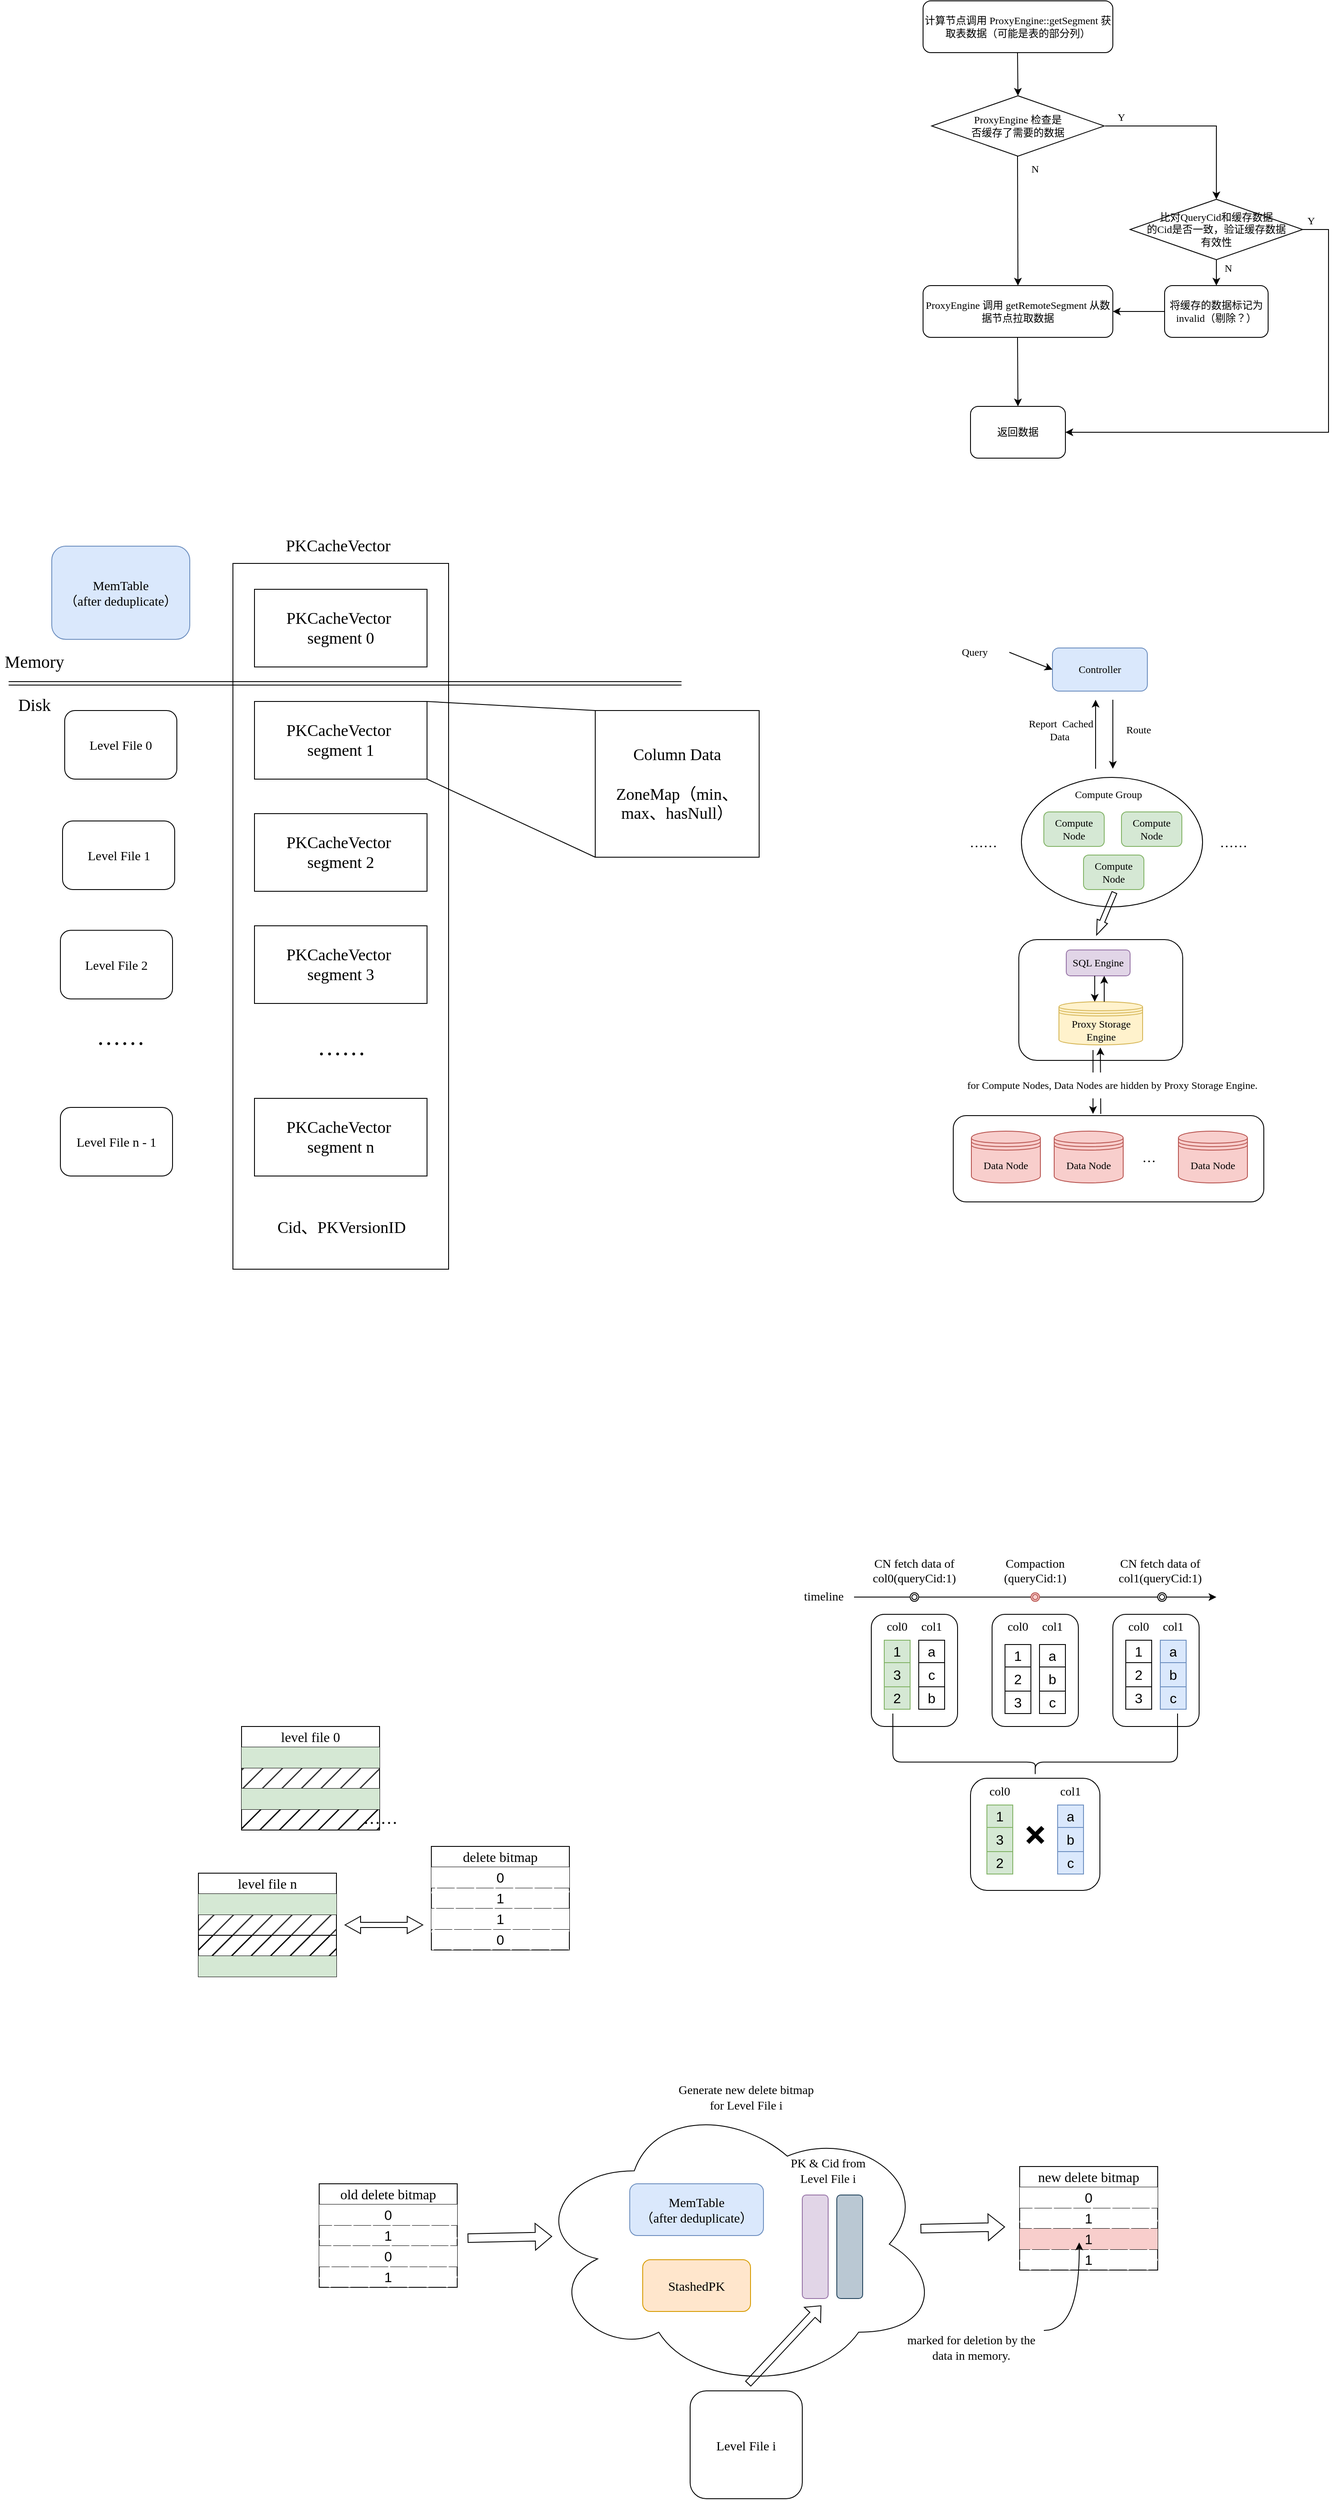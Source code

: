 <mxfile version="24.6.4" type="github">
  <diagram name="第 1 页" id="xPfh4IP5ZBfr27BcKs77">
    <mxGraphModel dx="2644" dy="2643" grid="1" gridSize="10" guides="1" tooltips="1" connect="1" arrows="1" fold="1" page="1" pageScale="1" pageWidth="827" pageHeight="1169" math="0" shadow="0">
      <root>
        <mxCell id="0" />
        <mxCell id="1" parent="0" />
        <mxCell id="Pok2jLCqyrNNW6y7tCXJ-306" value="" style="ellipse;shape=cloud;whiteSpace=wrap;html=1;fillColor=none;" parent="1" vertex="1">
          <mxGeometry x="-363" y="2690" width="473" height="340" as="geometry" />
        </mxCell>
        <mxCell id="Pok2jLCqyrNNW6y7tCXJ-65" value="" style="rounded=1;whiteSpace=wrap;html=1;fillColor=none;" parent="1" vertex="1">
          <mxGeometry x="125" y="1552" width="360" height="100" as="geometry" />
        </mxCell>
        <mxCell id="Pok2jLCqyrNNW6y7tCXJ-28" value="" style="ellipse;whiteSpace=wrap;html=1;fillColor=none;" parent="1" vertex="1">
          <mxGeometry x="204" y="1160" width="210" height="150" as="geometry" />
        </mxCell>
        <mxCell id="Pok2jLCqyrNNW6y7tCXJ-1" value="&lt;font face=&quot;Comic Sans MS&quot;&gt;计算节点调用 ProxyEngine::getSegment 获取表数据（可能是表的部分列）&lt;/font&gt;" style="rounded=1;whiteSpace=wrap;html=1;" parent="1" vertex="1">
          <mxGeometry x="90" y="260" width="220" height="60" as="geometry" />
        </mxCell>
        <mxCell id="Pok2jLCqyrNNW6y7tCXJ-2" value="" style="endArrow=classic;html=1;rounded=0;" parent="1" edge="1">
          <mxGeometry width="50" height="50" relative="1" as="geometry">
            <mxPoint x="199.5" y="320" as="sourcePoint" />
            <mxPoint x="200" y="370" as="targetPoint" />
          </mxGeometry>
        </mxCell>
        <mxCell id="Pok2jLCqyrNNW6y7tCXJ-3" value="&lt;font face=&quot;Comic Sans MS&quot;&gt;ProxyEngine 调用 getRemoteSegment 从数据节点拉取数据&lt;/font&gt;" style="rounded=1;whiteSpace=wrap;html=1;" parent="1" vertex="1">
          <mxGeometry x="90" y="590" width="220" height="60" as="geometry" />
        </mxCell>
        <mxCell id="Pok2jLCqyrNNW6y7tCXJ-4" value="&lt;span style=&quot;font-family: &amp;quot;Comic Sans MS&amp;quot;;&quot;&gt;ProxyEngine 检查是&lt;/span&gt;&lt;div&gt;&lt;span style=&quot;font-family: &amp;quot;Comic Sans MS&amp;quot;;&quot;&gt;否&lt;/span&gt;&lt;span style=&quot;font-family: &amp;quot;Comic Sans MS&amp;quot;; background-color: initial;&quot;&gt;缓存了需要的数据&lt;/span&gt;&lt;/div&gt;" style="rhombus;whiteSpace=wrap;html=1;" parent="1" vertex="1">
          <mxGeometry x="100" y="370" width="200" height="70" as="geometry" />
        </mxCell>
        <mxCell id="Pok2jLCqyrNNW6y7tCXJ-5" value="" style="endArrow=classic;html=1;rounded=0;entryX=0.5;entryY=0;entryDx=0;entryDy=0;" parent="1" target="Pok2jLCqyrNNW6y7tCXJ-3" edge="1">
          <mxGeometry width="50" height="50" relative="1" as="geometry">
            <mxPoint x="199.5" y="440" as="sourcePoint" />
            <mxPoint x="200" y="580" as="targetPoint" />
          </mxGeometry>
        </mxCell>
        <mxCell id="Pok2jLCqyrNNW6y7tCXJ-6" value="&lt;font face=&quot;Comic Sans MS&quot;&gt;N&lt;/font&gt;" style="text;html=1;align=center;verticalAlign=middle;whiteSpace=wrap;rounded=0;" parent="1" vertex="1">
          <mxGeometry x="190" y="440" width="60" height="30" as="geometry" />
        </mxCell>
        <mxCell id="Pok2jLCqyrNNW6y7tCXJ-8" value="" style="endArrow=classic;html=1;rounded=0;entryX=0.5;entryY=0;entryDx=0;entryDy=0;" parent="1" edge="1">
          <mxGeometry width="50" height="50" relative="1" as="geometry">
            <mxPoint x="301" y="405" as="sourcePoint" />
            <mxPoint x="430" y="490" as="targetPoint" />
            <Array as="points">
              <mxPoint x="430" y="405" />
            </Array>
          </mxGeometry>
        </mxCell>
        <mxCell id="Pok2jLCqyrNNW6y7tCXJ-9" value="&lt;font face=&quot;Comic Sans MS&quot;&gt;Y&lt;/font&gt;" style="text;html=1;align=center;verticalAlign=middle;whiteSpace=wrap;rounded=0;" parent="1" vertex="1">
          <mxGeometry x="290" y="380" width="60" height="30" as="geometry" />
        </mxCell>
        <mxCell id="Pok2jLCqyrNNW6y7tCXJ-15" value="&lt;span style=&quot;font-family: &amp;quot;Comic Sans MS&amp;quot;;&quot;&gt;比对QueryCid和缓存数据&lt;/span&gt;&lt;div&gt;&lt;span style=&quot;font-family: &amp;quot;Comic Sans MS&amp;quot;;&quot;&gt;的Cid是否一致，验证缓存数据&lt;/span&gt;&lt;/div&gt;&lt;div&gt;&lt;span style=&quot;font-family: &amp;quot;Comic Sans MS&amp;quot;; background-color: initial;&quot;&gt;有效性&lt;/span&gt;&lt;/div&gt;" style="rhombus;whiteSpace=wrap;html=1;" parent="1" vertex="1">
          <mxGeometry x="330" y="490" width="200" height="70" as="geometry" />
        </mxCell>
        <mxCell id="Pok2jLCqyrNNW6y7tCXJ-16" value="" style="endArrow=classic;html=1;rounded=0;" parent="1" edge="1">
          <mxGeometry width="50" height="50" relative="1" as="geometry">
            <mxPoint x="430" y="560" as="sourcePoint" />
            <mxPoint x="430" y="590" as="targetPoint" />
          </mxGeometry>
        </mxCell>
        <mxCell id="Pok2jLCqyrNNW6y7tCXJ-17" value="&lt;font face=&quot;Comic Sans MS&quot;&gt;N&lt;/font&gt;" style="text;html=1;align=center;verticalAlign=middle;whiteSpace=wrap;rounded=0;" parent="1" vertex="1">
          <mxGeometry x="414" y="555" width="60" height="30" as="geometry" />
        </mxCell>
        <mxCell id="Pok2jLCqyrNNW6y7tCXJ-18" value="" style="endArrow=classic;html=1;rounded=0;entryX=1;entryY=0.5;entryDx=0;entryDy=0;" parent="1" target="Pok2jLCqyrNNW6y7tCXJ-24" edge="1">
          <mxGeometry width="50" height="50" relative="1" as="geometry">
            <mxPoint x="530" y="525" as="sourcePoint" />
            <mxPoint x="440" y="770" as="targetPoint" />
            <Array as="points">
              <mxPoint x="560" y="525" />
              <mxPoint x="560" y="760" />
            </Array>
          </mxGeometry>
        </mxCell>
        <mxCell id="Pok2jLCqyrNNW6y7tCXJ-19" value="&lt;font face=&quot;Comic Sans MS&quot;&gt;Y&lt;/font&gt;" style="text;html=1;align=center;verticalAlign=middle;whiteSpace=wrap;rounded=0;" parent="1" vertex="1">
          <mxGeometry x="510" y="500" width="60" height="30" as="geometry" />
        </mxCell>
        <mxCell id="Pok2jLCqyrNNW6y7tCXJ-21" value="&lt;font face=&quot;Comic Sans MS&quot;&gt;将缓存的数据标记为invalid（剔除？）&lt;/font&gt;" style="rounded=1;whiteSpace=wrap;html=1;" parent="1" vertex="1">
          <mxGeometry x="370" y="590" width="120" height="60" as="geometry" />
        </mxCell>
        <mxCell id="Pok2jLCqyrNNW6y7tCXJ-22" value="" style="endArrow=classic;html=1;rounded=0;exitX=0;exitY=0.5;exitDx=0;exitDy=0;entryX=1;entryY=0.5;entryDx=0;entryDy=0;" parent="1" source="Pok2jLCqyrNNW6y7tCXJ-21" target="Pok2jLCqyrNNW6y7tCXJ-3" edge="1">
          <mxGeometry width="50" height="50" relative="1" as="geometry">
            <mxPoint x="319" y="540" as="sourcePoint" />
            <mxPoint x="319.5" y="620" as="targetPoint" />
          </mxGeometry>
        </mxCell>
        <mxCell id="Pok2jLCqyrNNW6y7tCXJ-23" value="" style="endArrow=classic;html=1;rounded=0;" parent="1" edge="1">
          <mxGeometry width="50" height="50" relative="1" as="geometry">
            <mxPoint x="199.5" y="650" as="sourcePoint" />
            <mxPoint x="200" y="730" as="targetPoint" />
          </mxGeometry>
        </mxCell>
        <mxCell id="Pok2jLCqyrNNW6y7tCXJ-24" value="&lt;font face=&quot;Comic Sans MS&quot;&gt;返回数据&lt;/font&gt;" style="rounded=1;whiteSpace=wrap;html=1;" parent="1" vertex="1">
          <mxGeometry x="145" y="730" width="110" height="60" as="geometry" />
        </mxCell>
        <mxCell id="Pok2jLCqyrNNW6y7tCXJ-25" value="&lt;font face=&quot;Comic Sans MS&quot;&gt;Controller&lt;/font&gt;" style="rounded=1;whiteSpace=wrap;html=1;fillColor=#dae8fc;strokeColor=#6c8ebf;" parent="1" vertex="1">
          <mxGeometry x="240" y="1010" width="110" height="50" as="geometry" />
        </mxCell>
        <mxCell id="Pok2jLCqyrNNW6y7tCXJ-26" value="&lt;font face=&quot;Comic Sans MS&quot;&gt;Query&lt;/font&gt;" style="text;html=1;align=center;verticalAlign=middle;whiteSpace=wrap;rounded=0;" parent="1" vertex="1">
          <mxGeometry x="110" y="1000" width="80" height="30" as="geometry" />
        </mxCell>
        <mxCell id="Pok2jLCqyrNNW6y7tCXJ-27" value="" style="endArrow=classic;html=1;rounded=0;entryX=0;entryY=0.5;entryDx=0;entryDy=0;exitX=1;exitY=0.5;exitDx=0;exitDy=0;" parent="1" source="Pok2jLCqyrNNW6y7tCXJ-26" target="Pok2jLCqyrNNW6y7tCXJ-25" edge="1">
          <mxGeometry width="50" height="50" relative="1" as="geometry">
            <mxPoint x="180" y="1035" as="sourcePoint" />
            <mxPoint x="180" y="980" as="targetPoint" />
          </mxGeometry>
        </mxCell>
        <mxCell id="Pok2jLCqyrNNW6y7tCXJ-29" value="" style="endArrow=classic;html=1;rounded=0;" parent="1" edge="1">
          <mxGeometry width="50" height="50" relative="1" as="geometry">
            <mxPoint x="310" y="1070" as="sourcePoint" />
            <mxPoint x="310" y="1150" as="targetPoint" />
          </mxGeometry>
        </mxCell>
        <mxCell id="Pok2jLCqyrNNW6y7tCXJ-30" value="" style="endArrow=classic;html=1;rounded=0;" parent="1" edge="1">
          <mxGeometry width="50" height="50" relative="1" as="geometry">
            <mxPoint x="290" y="1150" as="sourcePoint" />
            <mxPoint x="290" y="1070" as="targetPoint" />
          </mxGeometry>
        </mxCell>
        <mxCell id="Pok2jLCqyrNNW6y7tCXJ-31" value="&lt;font style=&quot;font-size: 16px;&quot; face=&quot;Comic Sans MS&quot;&gt;……&lt;/font&gt;" style="text;html=1;align=center;verticalAlign=middle;whiteSpace=wrap;rounded=0;" parent="1" vertex="1">
          <mxGeometry x="120" y="1220" width="80" height="30" as="geometry" />
        </mxCell>
        <mxCell id="Pok2jLCqyrNNW6y7tCXJ-32" value="&lt;font style=&quot;font-size: 16px;&quot; face=&quot;Comic Sans MS&quot;&gt;……&lt;/font&gt;" style="text;html=1;align=center;verticalAlign=middle;whiteSpace=wrap;rounded=0;" parent="1" vertex="1">
          <mxGeometry x="410" y="1220" width="80" height="30" as="geometry" />
        </mxCell>
        <mxCell id="Pok2jLCqyrNNW6y7tCXJ-33" value="&lt;font face=&quot;Comic Sans MS&quot;&gt;Compute Group&lt;/font&gt;" style="text;html=1;align=center;verticalAlign=middle;whiteSpace=wrap;rounded=0;" parent="1" vertex="1">
          <mxGeometry x="247" y="1170" width="116" height="20" as="geometry" />
        </mxCell>
        <mxCell id="Pok2jLCqyrNNW6y7tCXJ-35" value="&lt;font face=&quot;Comic Sans MS&quot;&gt;Compute Node&lt;/font&gt;" style="rounded=1;whiteSpace=wrap;html=1;fillColor=#d5e8d4;strokeColor=#82b366;" parent="1" vertex="1">
          <mxGeometry x="230" y="1200" width="70" height="40" as="geometry" />
        </mxCell>
        <mxCell id="Pok2jLCqyrNNW6y7tCXJ-36" value="&lt;font face=&quot;Comic Sans MS&quot;&gt;Route&lt;/font&gt;" style="text;html=1;align=center;verticalAlign=middle;whiteSpace=wrap;rounded=0;" parent="1" vertex="1">
          <mxGeometry x="300" y="1090" width="80" height="30" as="geometry" />
        </mxCell>
        <mxCell id="Pok2jLCqyrNNW6y7tCXJ-37" value="&lt;font face=&quot;Comic Sans MS&quot;&gt;Report&amp;nbsp; Cached Data&amp;nbsp;&lt;/font&gt;" style="text;html=1;align=center;verticalAlign=middle;whiteSpace=wrap;rounded=0;" parent="1" vertex="1">
          <mxGeometry x="210" y="1090" width="80" height="30" as="geometry" />
        </mxCell>
        <mxCell id="Pok2jLCqyrNNW6y7tCXJ-38" value="&lt;font face=&quot;Comic Sans MS&quot;&gt;Compute Node&lt;/font&gt;" style="rounded=1;whiteSpace=wrap;html=1;fillColor=#d5e8d4;strokeColor=#82b366;" parent="1" vertex="1">
          <mxGeometry x="276" y="1250" width="70" height="40" as="geometry" />
        </mxCell>
        <mxCell id="Pok2jLCqyrNNW6y7tCXJ-39" value="&lt;font face=&quot;Comic Sans MS&quot;&gt;Data Node&lt;/font&gt;" style="shape=datastore;whiteSpace=wrap;html=1;fillColor=#f8cecc;strokeColor=#b85450;" parent="1" vertex="1">
          <mxGeometry x="146" y="1570" width="80" height="60" as="geometry" />
        </mxCell>
        <mxCell id="Pok2jLCqyrNNW6y7tCXJ-40" value="&lt;font face=&quot;Comic Sans MS&quot;&gt;Data Node&lt;/font&gt;" style="shape=datastore;whiteSpace=wrap;html=1;fillColor=#f8cecc;strokeColor=#b85450;" parent="1" vertex="1">
          <mxGeometry x="242" y="1570" width="80" height="60" as="geometry" />
        </mxCell>
        <mxCell id="Pok2jLCqyrNNW6y7tCXJ-41" value="&lt;font face=&quot;Comic Sans MS&quot;&gt;Data Node&lt;/font&gt;" style="shape=datastore;whiteSpace=wrap;html=1;fillColor=#f8cecc;strokeColor=#b85450;" parent="1" vertex="1">
          <mxGeometry x="386" y="1570" width="80" height="60" as="geometry" />
        </mxCell>
        <mxCell id="Pok2jLCqyrNNW6y7tCXJ-43" value="&lt;font style=&quot;font-size: 16px;&quot; face=&quot;Comic Sans MS&quot;&gt;…&lt;/font&gt;" style="text;html=1;align=center;verticalAlign=middle;whiteSpace=wrap;rounded=0;" parent="1" vertex="1">
          <mxGeometry x="312" y="1585" width="80" height="30" as="geometry" />
        </mxCell>
        <mxCell id="Pok2jLCqyrNNW6y7tCXJ-45" value="&lt;font face=&quot;Comic Sans MS&quot;&gt;Compute Node&lt;/font&gt;" style="rounded=1;whiteSpace=wrap;html=1;fillColor=#d5e8d4;strokeColor=#82b366;" parent="1" vertex="1">
          <mxGeometry x="320" y="1200" width="70" height="40" as="geometry" />
        </mxCell>
        <mxCell id="Pok2jLCqyrNNW6y7tCXJ-48" value="" style="rounded=1;whiteSpace=wrap;html=1;" parent="1" vertex="1">
          <mxGeometry x="201" y="1348" width="190" height="140" as="geometry" />
        </mxCell>
        <mxCell id="Pok2jLCqyrNNW6y7tCXJ-49" value="&lt;font face=&quot;Comic Sans MS&quot;&gt;SQL Engine&lt;/font&gt;" style="rounded=1;whiteSpace=wrap;html=1;fillColor=#e1d5e7;strokeColor=#9673a6;" parent="1" vertex="1">
          <mxGeometry x="256" y="1360" width="74" height="30" as="geometry" />
        </mxCell>
        <mxCell id="Pok2jLCqyrNNW6y7tCXJ-52" value="&lt;font face=&quot;Comic Sans MS&quot;&gt;Proxy Storage Engine&lt;/font&gt;" style="shape=datastore;whiteSpace=wrap;html=1;fillColor=#fff2cc;strokeColor=#d6b656;" parent="1" vertex="1">
          <mxGeometry x="247.5" y="1420" width="97" height="50" as="geometry" />
        </mxCell>
        <mxCell id="Pok2jLCqyrNNW6y7tCXJ-53" value="" style="endArrow=classic;html=1;rounded=0;" parent="1" edge="1">
          <mxGeometry width="50" height="50" relative="1" as="geometry">
            <mxPoint x="289" y="1390" as="sourcePoint" />
            <mxPoint x="289" y="1420" as="targetPoint" />
          </mxGeometry>
        </mxCell>
        <mxCell id="Pok2jLCqyrNNW6y7tCXJ-54" value="" style="endArrow=classic;html=1;rounded=0;" parent="1" edge="1">
          <mxGeometry width="50" height="50" relative="1" as="geometry">
            <mxPoint x="300" y="1420" as="sourcePoint" />
            <mxPoint x="300" y="1390" as="targetPoint" />
          </mxGeometry>
        </mxCell>
        <mxCell id="Pok2jLCqyrNNW6y7tCXJ-61" value="" style="shape=flexArrow;endArrow=classic;html=1;rounded=0;width=6;endSize=5.33;endWidth=6;" parent="1" edge="1">
          <mxGeometry width="50" height="50" relative="1" as="geometry">
            <mxPoint x="312" y="1293" as="sourcePoint" />
            <mxPoint x="291" y="1343" as="targetPoint" />
          </mxGeometry>
        </mxCell>
        <mxCell id="Pok2jLCqyrNNW6y7tCXJ-77" value="" style="endArrow=classic;html=1;rounded=0;" parent="1" edge="1">
          <mxGeometry width="50" height="50" relative="1" as="geometry">
            <mxPoint x="296" y="1550" as="sourcePoint" />
            <mxPoint x="295.5" y="1473" as="targetPoint" />
          </mxGeometry>
        </mxCell>
        <mxCell id="Pok2jLCqyrNNW6y7tCXJ-78" value="" style="endArrow=classic;html=1;rounded=0;" parent="1" edge="1">
          <mxGeometry width="50" height="50" relative="1" as="geometry">
            <mxPoint x="287" y="1476" as="sourcePoint" />
            <mxPoint x="287" y="1550" as="targetPoint" />
          </mxGeometry>
        </mxCell>
        <mxCell id="Pok2jLCqyrNNW6y7tCXJ-63" value="&lt;font face=&quot;Comic Sans MS&quot;&gt;for Compute Nodes, Data Nodes are hidden by Proxy Storage Engine.&amp;nbsp;&lt;/font&gt;" style="text;html=1;align=center;verticalAlign=middle;whiteSpace=wrap;rounded=0;fillColor=default;" parent="1" vertex="1">
          <mxGeometry x="103" y="1502" width="416" height="30" as="geometry" />
        </mxCell>
        <mxCell id="Pok2jLCqyrNNW6y7tCXJ-80" value="" style="endArrow=classic;html=1;rounded=0;" parent="1" edge="1">
          <mxGeometry width="50" height="50" relative="1" as="geometry">
            <mxPoint x="10" y="2110" as="sourcePoint" />
            <mxPoint x="430" y="2110" as="targetPoint" />
          </mxGeometry>
        </mxCell>
        <mxCell id="Pok2jLCqyrNNW6y7tCXJ-81" value="&lt;font style=&quot;font-size: 14px;&quot; face=&quot;Comic Sans MS&quot;&gt;timeline&lt;/font&gt;" style="text;html=1;align=center;verticalAlign=middle;whiteSpace=wrap;rounded=0;" parent="1" vertex="1">
          <mxGeometry x="-65" y="2095" width="80" height="30" as="geometry" />
        </mxCell>
        <mxCell id="Pok2jLCqyrNNW6y7tCXJ-85" value="" style="ellipse;shape=doubleEllipse;whiteSpace=wrap;html=1;aspect=fixed;" parent="1" vertex="1">
          <mxGeometry x="75" y="2105" width="10" height="10" as="geometry" />
        </mxCell>
        <mxCell id="Pok2jLCqyrNNW6y7tCXJ-88" value="&lt;font face=&quot;Comic Sans MS&quot;&gt;&lt;span style=&quot;font-size: 14px;&quot;&gt;CN fetch data of&lt;/span&gt;&lt;/font&gt;&lt;div&gt;&lt;font face=&quot;Comic Sans MS&quot;&gt;&lt;span style=&quot;font-size: 14px;&quot;&gt;col0(queryCid:1)&lt;/span&gt;&lt;/font&gt;&lt;/div&gt;" style="text;html=1;align=center;verticalAlign=middle;whiteSpace=wrap;rounded=0;" parent="1" vertex="1">
          <mxGeometry x="15" y="2065" width="130" height="30" as="geometry" />
        </mxCell>
        <mxCell id="Pok2jLCqyrNNW6y7tCXJ-89" value="" style="rounded=1;whiteSpace=wrap;html=1;" parent="1" vertex="1">
          <mxGeometry x="30" y="2130" width="100" height="130" as="geometry" />
        </mxCell>
        <mxCell id="Pok2jLCqyrNNW6y7tCXJ-107" value="&lt;font style=&quot;font-size: 14px;&quot; face=&quot;Comic Sans MS&quot;&gt;col0&lt;/font&gt;" style="text;html=1;align=center;verticalAlign=middle;whiteSpace=wrap;rounded=0;" parent="1" vertex="1">
          <mxGeometry x="20" y="2130" width="80" height="30" as="geometry" />
        </mxCell>
        <mxCell id="Pok2jLCqyrNNW6y7tCXJ-130" value="&lt;font style=&quot;font-size: 14px;&quot; face=&quot;Comic Sans MS&quot;&gt;col1&lt;/font&gt;" style="text;html=1;align=center;verticalAlign=middle;whiteSpace=wrap;rounded=0;" parent="1" vertex="1">
          <mxGeometry x="60" y="2130" width="80" height="30" as="geometry" />
        </mxCell>
        <mxCell id="Pok2jLCqyrNNW6y7tCXJ-132" value="" style="shape=table;startSize=0;container=1;collapsible=0;childLayout=tableLayout;fontSize=16;fillColor=#d5e8d4;strokeColor=#82b366;" parent="1" vertex="1">
          <mxGeometry x="45" y="2160" width="30" height="80" as="geometry" />
        </mxCell>
        <mxCell id="Pok2jLCqyrNNW6y7tCXJ-133" value="" style="shape=tableRow;horizontal=0;startSize=0;swimlaneHead=0;swimlaneBody=0;strokeColor=inherit;top=0;left=0;bottom=0;right=0;collapsible=0;dropTarget=0;fillColor=none;points=[[0,0.5],[1,0.5]];portConstraint=eastwest;fontSize=16;" parent="Pok2jLCqyrNNW6y7tCXJ-132" vertex="1">
          <mxGeometry width="30" height="26" as="geometry" />
        </mxCell>
        <mxCell id="Pok2jLCqyrNNW6y7tCXJ-134" value="1" style="shape=partialRectangle;html=1;whiteSpace=wrap;connectable=0;strokeColor=inherit;overflow=hidden;fillColor=none;top=0;left=0;bottom=0;right=0;pointerEvents=1;fontSize=16;" parent="Pok2jLCqyrNNW6y7tCXJ-133" vertex="1">
          <mxGeometry width="30" height="26" as="geometry">
            <mxRectangle width="30" height="26" as="alternateBounds" />
          </mxGeometry>
        </mxCell>
        <mxCell id="Pok2jLCqyrNNW6y7tCXJ-137" value="" style="shape=tableRow;horizontal=0;startSize=0;swimlaneHead=0;swimlaneBody=0;strokeColor=inherit;top=0;left=0;bottom=0;right=0;collapsible=0;dropTarget=0;fillColor=none;points=[[0,0.5],[1,0.5]];portConstraint=eastwest;fontSize=16;" parent="Pok2jLCqyrNNW6y7tCXJ-132" vertex="1">
          <mxGeometry y="26" width="30" height="28" as="geometry" />
        </mxCell>
        <mxCell id="Pok2jLCqyrNNW6y7tCXJ-138" value="3" style="shape=partialRectangle;html=1;whiteSpace=wrap;connectable=0;strokeColor=inherit;overflow=hidden;fillColor=none;top=0;left=0;bottom=0;right=0;pointerEvents=1;fontSize=16;" parent="Pok2jLCqyrNNW6y7tCXJ-137" vertex="1">
          <mxGeometry width="30" height="28" as="geometry">
            <mxRectangle width="30" height="28" as="alternateBounds" />
          </mxGeometry>
        </mxCell>
        <mxCell id="Pok2jLCqyrNNW6y7tCXJ-141" value="" style="shape=tableRow;horizontal=0;startSize=0;swimlaneHead=0;swimlaneBody=0;strokeColor=inherit;top=0;left=0;bottom=0;right=0;collapsible=0;dropTarget=0;fillColor=none;points=[[0,0.5],[1,0.5]];portConstraint=eastwest;fontSize=16;" parent="Pok2jLCqyrNNW6y7tCXJ-132" vertex="1">
          <mxGeometry y="54" width="30" height="26" as="geometry" />
        </mxCell>
        <mxCell id="Pok2jLCqyrNNW6y7tCXJ-142" value="2" style="shape=partialRectangle;html=1;whiteSpace=wrap;connectable=0;strokeColor=inherit;overflow=hidden;fillColor=none;top=0;left=0;bottom=0;right=0;pointerEvents=1;fontSize=16;" parent="Pok2jLCqyrNNW6y7tCXJ-141" vertex="1">
          <mxGeometry width="30" height="26" as="geometry">
            <mxRectangle width="30" height="26" as="alternateBounds" />
          </mxGeometry>
        </mxCell>
        <mxCell id="Pok2jLCqyrNNW6y7tCXJ-145" value="" style="shape=table;startSize=0;container=1;collapsible=0;childLayout=tableLayout;fontSize=16;" parent="1" vertex="1">
          <mxGeometry x="85" y="2160" width="30" height="80" as="geometry" />
        </mxCell>
        <mxCell id="Pok2jLCqyrNNW6y7tCXJ-146" value="" style="shape=tableRow;horizontal=0;startSize=0;swimlaneHead=0;swimlaneBody=0;strokeColor=inherit;top=0;left=0;bottom=0;right=0;collapsible=0;dropTarget=0;fillColor=none;points=[[0,0.5],[1,0.5]];portConstraint=eastwest;fontSize=16;" parent="Pok2jLCqyrNNW6y7tCXJ-145" vertex="1">
          <mxGeometry width="30" height="26" as="geometry" />
        </mxCell>
        <mxCell id="Pok2jLCqyrNNW6y7tCXJ-147" value="a" style="shape=partialRectangle;html=1;whiteSpace=wrap;connectable=0;strokeColor=inherit;overflow=hidden;fillColor=none;top=0;left=0;bottom=0;right=0;pointerEvents=1;fontSize=16;" parent="Pok2jLCqyrNNW6y7tCXJ-146" vertex="1">
          <mxGeometry width="30" height="26" as="geometry">
            <mxRectangle width="30" height="26" as="alternateBounds" />
          </mxGeometry>
        </mxCell>
        <mxCell id="Pok2jLCqyrNNW6y7tCXJ-148" value="" style="shape=tableRow;horizontal=0;startSize=0;swimlaneHead=0;swimlaneBody=0;strokeColor=inherit;top=0;left=0;bottom=0;right=0;collapsible=0;dropTarget=0;fillColor=none;points=[[0,0.5],[1,0.5]];portConstraint=eastwest;fontSize=16;" parent="Pok2jLCqyrNNW6y7tCXJ-145" vertex="1">
          <mxGeometry y="26" width="30" height="28" as="geometry" />
        </mxCell>
        <mxCell id="Pok2jLCqyrNNW6y7tCXJ-149" value="c" style="shape=partialRectangle;html=1;whiteSpace=wrap;connectable=0;strokeColor=inherit;overflow=hidden;fillColor=none;top=0;left=0;bottom=0;right=0;pointerEvents=1;fontSize=16;" parent="Pok2jLCqyrNNW6y7tCXJ-148" vertex="1">
          <mxGeometry width="30" height="28" as="geometry">
            <mxRectangle width="30" height="28" as="alternateBounds" />
          </mxGeometry>
        </mxCell>
        <mxCell id="Pok2jLCqyrNNW6y7tCXJ-150" value="" style="shape=tableRow;horizontal=0;startSize=0;swimlaneHead=0;swimlaneBody=0;strokeColor=inherit;top=0;left=0;bottom=0;right=0;collapsible=0;dropTarget=0;fillColor=none;points=[[0,0.5],[1,0.5]];portConstraint=eastwest;fontSize=16;" parent="Pok2jLCqyrNNW6y7tCXJ-145" vertex="1">
          <mxGeometry y="54" width="30" height="26" as="geometry" />
        </mxCell>
        <mxCell id="Pok2jLCqyrNNW6y7tCXJ-151" value="b" style="shape=partialRectangle;html=1;whiteSpace=wrap;connectable=0;strokeColor=inherit;overflow=hidden;fillColor=none;top=0;left=0;bottom=0;right=0;pointerEvents=1;fontSize=16;" parent="Pok2jLCqyrNNW6y7tCXJ-150" vertex="1">
          <mxGeometry width="30" height="26" as="geometry">
            <mxRectangle width="30" height="26" as="alternateBounds" />
          </mxGeometry>
        </mxCell>
        <mxCell id="Pok2jLCqyrNNW6y7tCXJ-152" value="" style="ellipse;shape=doubleEllipse;whiteSpace=wrap;html=1;aspect=fixed;fillColor=#f8cecc;strokeColor=#b85450;" parent="1" vertex="1">
          <mxGeometry x="215" y="2105" width="10" height="10" as="geometry" />
        </mxCell>
        <mxCell id="Pok2jLCqyrNNW6y7tCXJ-153" value="&lt;font face=&quot;Comic Sans MS&quot;&gt;&lt;span style=&quot;font-size: 14px;&quot;&gt;Compaction&lt;/span&gt;&lt;/font&gt;&lt;div&gt;&lt;font face=&quot;Comic Sans MS&quot;&gt;&lt;span style=&quot;font-size: 14px;&quot;&gt;(queryCid:1)&lt;/span&gt;&lt;/font&gt;&lt;/div&gt;" style="text;html=1;align=center;verticalAlign=middle;whiteSpace=wrap;rounded=0;" parent="1" vertex="1">
          <mxGeometry x="155" y="2065" width="130" height="30" as="geometry" />
        </mxCell>
        <mxCell id="Pok2jLCqyrNNW6y7tCXJ-156" value="&lt;span style=&quot;color: rgba(0, 0, 0, 0); font-family: monospace; font-size: 0px; text-align: start; text-wrap: nowrap;&quot;&gt;%3CmxGraphModel%3E%3Croot%3E%3CmxCell%20id%3D%220%22%2F%3E%3CmxCell%20id%3D%221%22%20parent%3D%220%22%2F%3E%3CmxCell%20id%3D%222%22%20value%3D%22%26lt%3Bfont%20face%3D%26quot%3BComic%20Sans%20MS%26quot%3B%26gt%3B%26lt%3Bspan%20style%3D%26quot%3Bfont-size%3A%2014px%3B%26quot%3B%26gt%3BCompaction%26lt%3B%2Fspan%26gt%3B%26lt%3B%2Ffont%26gt%3B%26lt%3Bdiv%26gt%3B%26lt%3Bfont%20face%3D%26quot%3BComic%20Sans%20MS%26quot%3B%26gt%3B%26lt%3Bspan%20style%3D%26quot%3Bfont-size%3A%2014px%3B%26quot%3B%26gt%3B(queryCid%3A1)%26lt%3B%2Fspan%26gt%3B%26lt%3B%2Ffont%26gt%3B%26lt%3B%2Fdiv%26gt%3B%22%20style%3D%22text%3Bhtml%3D1%3Balign%3Dcenter%3BverticalAlign%3Dmiddle%3BwhiteSpace%3Dwrap%3Brounded%3D0%3B%22%20vertex%3D%221%22%20parent%3D%221%22%3E%3CmxGeometry%20x%3D%22130%22%20y%3D%222065%22%20width%3D%22130%22%20height%3D%2230%22%20as%3D%22geometry%22%2F%3E%3C%2FmxCell%3E%3C%2Froot%3E%3C%2FmxGraphModel%3E&lt;/span&gt;" style="text;html=1;align=center;verticalAlign=middle;whiteSpace=wrap;rounded=0;" parent="1" vertex="1">
          <mxGeometry x="240" y="2065" width="130" height="30" as="geometry" />
        </mxCell>
        <mxCell id="Pok2jLCqyrNNW6y7tCXJ-157" value="&lt;font face=&quot;Comic Sans MS&quot;&gt;&lt;span style=&quot;font-size: 14px;&quot;&gt;CN fetch data of&lt;/span&gt;&lt;/font&gt;&lt;div&gt;&lt;font face=&quot;Comic Sans MS&quot;&gt;&lt;span style=&quot;font-size: 14px;&quot;&gt;col1(queryCid:1)&lt;/span&gt;&lt;/font&gt;&lt;/div&gt;" style="text;html=1;align=center;verticalAlign=middle;whiteSpace=wrap;rounded=0;" parent="1" vertex="1">
          <mxGeometry x="300" y="2065" width="130" height="30" as="geometry" />
        </mxCell>
        <mxCell id="Pok2jLCqyrNNW6y7tCXJ-159" value="" style="ellipse;shape=doubleEllipse;whiteSpace=wrap;html=1;aspect=fixed;" parent="1" vertex="1">
          <mxGeometry x="362" y="2105" width="10" height="10" as="geometry" />
        </mxCell>
        <mxCell id="Pok2jLCqyrNNW6y7tCXJ-160" value="" style="rounded=1;whiteSpace=wrap;html=1;" parent="1" vertex="1">
          <mxGeometry x="310" y="2130" width="100" height="130" as="geometry" />
        </mxCell>
        <mxCell id="Pok2jLCqyrNNW6y7tCXJ-161" value="&lt;font style=&quot;font-size: 14px;&quot; face=&quot;Comic Sans MS&quot;&gt;col0&lt;/font&gt;" style="text;html=1;align=center;verticalAlign=middle;whiteSpace=wrap;rounded=0;" parent="1" vertex="1">
          <mxGeometry x="300" y="2130" width="80" height="30" as="geometry" />
        </mxCell>
        <mxCell id="Pok2jLCqyrNNW6y7tCXJ-162" value="&lt;font style=&quot;font-size: 14px;&quot; face=&quot;Comic Sans MS&quot;&gt;col1&lt;/font&gt;" style="text;html=1;align=center;verticalAlign=middle;whiteSpace=wrap;rounded=0;" parent="1" vertex="1">
          <mxGeometry x="340" y="2130" width="80" height="30" as="geometry" />
        </mxCell>
        <mxCell id="Pok2jLCqyrNNW6y7tCXJ-163" value="" style="shape=table;startSize=0;container=1;collapsible=0;childLayout=tableLayout;fontSize=16;fillColor=#dae8fc;strokeColor=#6c8ebf;" parent="1" vertex="1">
          <mxGeometry x="365" y="2160" width="30" height="80" as="geometry" />
        </mxCell>
        <mxCell id="Pok2jLCqyrNNW6y7tCXJ-164" value="" style="shape=tableRow;horizontal=0;startSize=0;swimlaneHead=0;swimlaneBody=0;strokeColor=inherit;top=0;left=0;bottom=0;right=0;collapsible=0;dropTarget=0;fillColor=none;points=[[0,0.5],[1,0.5]];portConstraint=eastwest;fontSize=16;" parent="Pok2jLCqyrNNW6y7tCXJ-163" vertex="1">
          <mxGeometry width="30" height="26" as="geometry" />
        </mxCell>
        <mxCell id="Pok2jLCqyrNNW6y7tCXJ-165" value="a" style="shape=partialRectangle;html=1;whiteSpace=wrap;connectable=0;strokeColor=inherit;overflow=hidden;fillColor=none;top=0;left=0;bottom=0;right=0;pointerEvents=1;fontSize=16;" parent="Pok2jLCqyrNNW6y7tCXJ-164" vertex="1">
          <mxGeometry width="30" height="26" as="geometry">
            <mxRectangle width="30" height="26" as="alternateBounds" />
          </mxGeometry>
        </mxCell>
        <mxCell id="Pok2jLCqyrNNW6y7tCXJ-166" value="" style="shape=tableRow;horizontal=0;startSize=0;swimlaneHead=0;swimlaneBody=0;strokeColor=inherit;top=0;left=0;bottom=0;right=0;collapsible=0;dropTarget=0;fillColor=none;points=[[0,0.5],[1,0.5]];portConstraint=eastwest;fontSize=16;" parent="Pok2jLCqyrNNW6y7tCXJ-163" vertex="1">
          <mxGeometry y="26" width="30" height="28" as="geometry" />
        </mxCell>
        <mxCell id="Pok2jLCqyrNNW6y7tCXJ-167" value="b" style="shape=partialRectangle;html=1;whiteSpace=wrap;connectable=0;strokeColor=inherit;overflow=hidden;fillColor=none;top=0;left=0;bottom=0;right=0;pointerEvents=1;fontSize=16;" parent="Pok2jLCqyrNNW6y7tCXJ-166" vertex="1">
          <mxGeometry width="30" height="28" as="geometry">
            <mxRectangle width="30" height="28" as="alternateBounds" />
          </mxGeometry>
        </mxCell>
        <mxCell id="Pok2jLCqyrNNW6y7tCXJ-168" value="" style="shape=tableRow;horizontal=0;startSize=0;swimlaneHead=0;swimlaneBody=0;strokeColor=inherit;top=0;left=0;bottom=0;right=0;collapsible=0;dropTarget=0;fillColor=none;points=[[0,0.5],[1,0.5]];portConstraint=eastwest;fontSize=16;" parent="Pok2jLCqyrNNW6y7tCXJ-163" vertex="1">
          <mxGeometry y="54" width="30" height="26" as="geometry" />
        </mxCell>
        <mxCell id="Pok2jLCqyrNNW6y7tCXJ-169" value="c" style="shape=partialRectangle;html=1;whiteSpace=wrap;connectable=0;strokeColor=inherit;overflow=hidden;fillColor=none;top=0;left=0;bottom=0;right=0;pointerEvents=1;fontSize=16;" parent="Pok2jLCqyrNNW6y7tCXJ-168" vertex="1">
          <mxGeometry width="30" height="26" as="geometry">
            <mxRectangle width="30" height="26" as="alternateBounds" />
          </mxGeometry>
        </mxCell>
        <mxCell id="Pok2jLCqyrNNW6y7tCXJ-170" value="" style="shape=table;startSize=0;container=1;collapsible=0;childLayout=tableLayout;fontSize=16;" parent="1" vertex="1">
          <mxGeometry x="325" y="2160" width="30" height="80" as="geometry" />
        </mxCell>
        <mxCell id="Pok2jLCqyrNNW6y7tCXJ-171" value="" style="shape=tableRow;horizontal=0;startSize=0;swimlaneHead=0;swimlaneBody=0;strokeColor=inherit;top=0;left=0;bottom=0;right=0;collapsible=0;dropTarget=0;fillColor=none;points=[[0,0.5],[1,0.5]];portConstraint=eastwest;fontSize=16;" parent="Pok2jLCqyrNNW6y7tCXJ-170" vertex="1">
          <mxGeometry width="30" height="26" as="geometry" />
        </mxCell>
        <mxCell id="Pok2jLCqyrNNW6y7tCXJ-172" value="1" style="shape=partialRectangle;html=1;whiteSpace=wrap;connectable=0;strokeColor=inherit;overflow=hidden;fillColor=none;top=0;left=0;bottom=0;right=0;pointerEvents=1;fontSize=16;" parent="Pok2jLCqyrNNW6y7tCXJ-171" vertex="1">
          <mxGeometry width="30" height="26" as="geometry">
            <mxRectangle width="30" height="26" as="alternateBounds" />
          </mxGeometry>
        </mxCell>
        <mxCell id="Pok2jLCqyrNNW6y7tCXJ-173" value="" style="shape=tableRow;horizontal=0;startSize=0;swimlaneHead=0;swimlaneBody=0;strokeColor=inherit;top=0;left=0;bottom=0;right=0;collapsible=0;dropTarget=0;fillColor=none;points=[[0,0.5],[1,0.5]];portConstraint=eastwest;fontSize=16;" parent="Pok2jLCqyrNNW6y7tCXJ-170" vertex="1">
          <mxGeometry y="26" width="30" height="28" as="geometry" />
        </mxCell>
        <mxCell id="Pok2jLCqyrNNW6y7tCXJ-174" value="2" style="shape=partialRectangle;html=1;whiteSpace=wrap;connectable=0;strokeColor=inherit;overflow=hidden;fillColor=none;top=0;left=0;bottom=0;right=0;pointerEvents=1;fontSize=16;" parent="Pok2jLCqyrNNW6y7tCXJ-173" vertex="1">
          <mxGeometry width="30" height="28" as="geometry">
            <mxRectangle width="30" height="28" as="alternateBounds" />
          </mxGeometry>
        </mxCell>
        <mxCell id="Pok2jLCqyrNNW6y7tCXJ-175" value="" style="shape=tableRow;horizontal=0;startSize=0;swimlaneHead=0;swimlaneBody=0;strokeColor=inherit;top=0;left=0;bottom=0;right=0;collapsible=0;dropTarget=0;fillColor=none;points=[[0,0.5],[1,0.5]];portConstraint=eastwest;fontSize=16;" parent="Pok2jLCqyrNNW6y7tCXJ-170" vertex="1">
          <mxGeometry y="54" width="30" height="26" as="geometry" />
        </mxCell>
        <mxCell id="Pok2jLCqyrNNW6y7tCXJ-176" value="3" style="shape=partialRectangle;html=1;whiteSpace=wrap;connectable=0;strokeColor=inherit;overflow=hidden;fillColor=none;top=0;left=0;bottom=0;right=0;pointerEvents=1;fontSize=16;" parent="Pok2jLCqyrNNW6y7tCXJ-175" vertex="1">
          <mxGeometry width="30" height="26" as="geometry">
            <mxRectangle width="30" height="26" as="alternateBounds" />
          </mxGeometry>
        </mxCell>
        <mxCell id="Pok2jLCqyrNNW6y7tCXJ-177" value="" style="shape=curlyBracket;whiteSpace=wrap;html=1;rounded=1;flipH=1;labelPosition=right;verticalLabelPosition=middle;align=left;verticalAlign=middle;rotation=90;size=0.224;" parent="1" vertex="1">
          <mxGeometry x="183.75" y="2116.25" width="72.5" height="330" as="geometry" />
        </mxCell>
        <mxCell id="Pok2jLCqyrNNW6y7tCXJ-178" value="" style="rounded=1;whiteSpace=wrap;html=1;" parent="1" vertex="1">
          <mxGeometry x="145" y="2320" width="150" height="130" as="geometry" />
        </mxCell>
        <mxCell id="Pok2jLCqyrNNW6y7tCXJ-179" value="&lt;font style=&quot;font-size: 14px;&quot; face=&quot;Comic Sans MS&quot;&gt;col0&lt;/font&gt;" style="text;html=1;align=center;verticalAlign=middle;whiteSpace=wrap;rounded=0;" parent="1" vertex="1">
          <mxGeometry x="139" y="2321" width="80" height="30" as="geometry" />
        </mxCell>
        <mxCell id="Pok2jLCqyrNNW6y7tCXJ-180" value="&lt;font style=&quot;font-size: 14px;&quot; face=&quot;Comic Sans MS&quot;&gt;col1&lt;/font&gt;" style="text;html=1;align=center;verticalAlign=middle;whiteSpace=wrap;rounded=0;" parent="1" vertex="1">
          <mxGeometry x="221" y="2321" width="80" height="30" as="geometry" />
        </mxCell>
        <mxCell id="Pok2jLCqyrNNW6y7tCXJ-181" value="" style="shape=table;startSize=0;container=1;collapsible=0;childLayout=tableLayout;fontSize=16;fillColor=#dae8fc;strokeColor=#6c8ebf;" parent="1" vertex="1">
          <mxGeometry x="246" y="2351" width="30" height="80" as="geometry" />
        </mxCell>
        <mxCell id="Pok2jLCqyrNNW6y7tCXJ-182" value="" style="shape=tableRow;horizontal=0;startSize=0;swimlaneHead=0;swimlaneBody=0;strokeColor=inherit;top=0;left=0;bottom=0;right=0;collapsible=0;dropTarget=0;fillColor=none;points=[[0,0.5],[1,0.5]];portConstraint=eastwest;fontSize=16;" parent="Pok2jLCqyrNNW6y7tCXJ-181" vertex="1">
          <mxGeometry width="30" height="26" as="geometry" />
        </mxCell>
        <mxCell id="Pok2jLCqyrNNW6y7tCXJ-183" value="a" style="shape=partialRectangle;html=1;whiteSpace=wrap;connectable=0;strokeColor=inherit;overflow=hidden;fillColor=none;top=0;left=0;bottom=0;right=0;pointerEvents=1;fontSize=16;" parent="Pok2jLCqyrNNW6y7tCXJ-182" vertex="1">
          <mxGeometry width="30" height="26" as="geometry">
            <mxRectangle width="30" height="26" as="alternateBounds" />
          </mxGeometry>
        </mxCell>
        <mxCell id="Pok2jLCqyrNNW6y7tCXJ-184" value="" style="shape=tableRow;horizontal=0;startSize=0;swimlaneHead=0;swimlaneBody=0;strokeColor=inherit;top=0;left=0;bottom=0;right=0;collapsible=0;dropTarget=0;fillColor=none;points=[[0,0.5],[1,0.5]];portConstraint=eastwest;fontSize=16;" parent="Pok2jLCqyrNNW6y7tCXJ-181" vertex="1">
          <mxGeometry y="26" width="30" height="28" as="geometry" />
        </mxCell>
        <mxCell id="Pok2jLCqyrNNW6y7tCXJ-185" value="b" style="shape=partialRectangle;html=1;whiteSpace=wrap;connectable=0;strokeColor=inherit;overflow=hidden;fillColor=none;top=0;left=0;bottom=0;right=0;pointerEvents=1;fontSize=16;" parent="Pok2jLCqyrNNW6y7tCXJ-184" vertex="1">
          <mxGeometry width="30" height="28" as="geometry">
            <mxRectangle width="30" height="28" as="alternateBounds" />
          </mxGeometry>
        </mxCell>
        <mxCell id="Pok2jLCqyrNNW6y7tCXJ-186" value="" style="shape=tableRow;horizontal=0;startSize=0;swimlaneHead=0;swimlaneBody=0;strokeColor=inherit;top=0;left=0;bottom=0;right=0;collapsible=0;dropTarget=0;fillColor=none;points=[[0,0.5],[1,0.5]];portConstraint=eastwest;fontSize=16;" parent="Pok2jLCqyrNNW6y7tCXJ-181" vertex="1">
          <mxGeometry y="54" width="30" height="26" as="geometry" />
        </mxCell>
        <mxCell id="Pok2jLCqyrNNW6y7tCXJ-187" value="c" style="shape=partialRectangle;html=1;whiteSpace=wrap;connectable=0;strokeColor=inherit;overflow=hidden;fillColor=none;top=0;left=0;bottom=0;right=0;pointerEvents=1;fontSize=16;" parent="Pok2jLCqyrNNW6y7tCXJ-186" vertex="1">
          <mxGeometry width="30" height="26" as="geometry">
            <mxRectangle width="30" height="26" as="alternateBounds" />
          </mxGeometry>
        </mxCell>
        <mxCell id="Pok2jLCqyrNNW6y7tCXJ-195" value="" style="shape=table;startSize=0;container=1;collapsible=0;childLayout=tableLayout;fontSize=16;fillColor=#d5e8d4;strokeColor=#82b366;" parent="1" vertex="1">
          <mxGeometry x="164" y="2351" width="30" height="80" as="geometry" />
        </mxCell>
        <mxCell id="Pok2jLCqyrNNW6y7tCXJ-196" value="" style="shape=tableRow;horizontal=0;startSize=0;swimlaneHead=0;swimlaneBody=0;strokeColor=inherit;top=0;left=0;bottom=0;right=0;collapsible=0;dropTarget=0;fillColor=none;points=[[0,0.5],[1,0.5]];portConstraint=eastwest;fontSize=16;" parent="Pok2jLCqyrNNW6y7tCXJ-195" vertex="1">
          <mxGeometry width="30" height="26" as="geometry" />
        </mxCell>
        <mxCell id="Pok2jLCqyrNNW6y7tCXJ-197" value="1" style="shape=partialRectangle;html=1;whiteSpace=wrap;connectable=0;strokeColor=inherit;overflow=hidden;fillColor=none;top=0;left=0;bottom=0;right=0;pointerEvents=1;fontSize=16;" parent="Pok2jLCqyrNNW6y7tCXJ-196" vertex="1">
          <mxGeometry width="30" height="26" as="geometry">
            <mxRectangle width="30" height="26" as="alternateBounds" />
          </mxGeometry>
        </mxCell>
        <mxCell id="Pok2jLCqyrNNW6y7tCXJ-198" value="" style="shape=tableRow;horizontal=0;startSize=0;swimlaneHead=0;swimlaneBody=0;strokeColor=inherit;top=0;left=0;bottom=0;right=0;collapsible=0;dropTarget=0;fillColor=none;points=[[0,0.5],[1,0.5]];portConstraint=eastwest;fontSize=16;" parent="Pok2jLCqyrNNW6y7tCXJ-195" vertex="1">
          <mxGeometry y="26" width="30" height="28" as="geometry" />
        </mxCell>
        <mxCell id="Pok2jLCqyrNNW6y7tCXJ-199" value="3" style="shape=partialRectangle;html=1;whiteSpace=wrap;connectable=0;strokeColor=inherit;overflow=hidden;fillColor=none;top=0;left=0;bottom=0;right=0;pointerEvents=1;fontSize=16;" parent="Pok2jLCqyrNNW6y7tCXJ-198" vertex="1">
          <mxGeometry width="30" height="28" as="geometry">
            <mxRectangle width="30" height="28" as="alternateBounds" />
          </mxGeometry>
        </mxCell>
        <mxCell id="Pok2jLCqyrNNW6y7tCXJ-200" value="" style="shape=tableRow;horizontal=0;startSize=0;swimlaneHead=0;swimlaneBody=0;strokeColor=inherit;top=0;left=0;bottom=0;right=0;collapsible=0;dropTarget=0;fillColor=none;points=[[0,0.5],[1,0.5]];portConstraint=eastwest;fontSize=16;" parent="Pok2jLCqyrNNW6y7tCXJ-195" vertex="1">
          <mxGeometry y="54" width="30" height="26" as="geometry" />
        </mxCell>
        <mxCell id="Pok2jLCqyrNNW6y7tCXJ-201" value="2" style="shape=partialRectangle;html=1;whiteSpace=wrap;connectable=0;strokeColor=inherit;overflow=hidden;fillColor=none;top=0;left=0;bottom=0;right=0;pointerEvents=1;fontSize=16;" parent="Pok2jLCqyrNNW6y7tCXJ-200" vertex="1">
          <mxGeometry width="30" height="26" as="geometry">
            <mxRectangle width="30" height="26" as="alternateBounds" />
          </mxGeometry>
        </mxCell>
        <mxCell id="Pok2jLCqyrNNW6y7tCXJ-202" value="" style="rounded=1;whiteSpace=wrap;html=1;" parent="1" vertex="1">
          <mxGeometry x="170" y="2130" width="100" height="130" as="geometry" />
        </mxCell>
        <mxCell id="Pok2jLCqyrNNW6y7tCXJ-203" value="&lt;font style=&quot;font-size: 14px;&quot; face=&quot;Comic Sans MS&quot;&gt;col0&lt;/font&gt;" style="text;html=1;align=center;verticalAlign=middle;whiteSpace=wrap;rounded=0;" parent="1" vertex="1">
          <mxGeometry x="160" y="2130" width="80" height="30" as="geometry" />
        </mxCell>
        <mxCell id="Pok2jLCqyrNNW6y7tCXJ-204" value="&lt;font style=&quot;font-size: 14px;&quot; face=&quot;Comic Sans MS&quot;&gt;col1&lt;/font&gt;" style="text;html=1;align=center;verticalAlign=middle;whiteSpace=wrap;rounded=0;" parent="1" vertex="1">
          <mxGeometry x="200" y="2130" width="80" height="30" as="geometry" />
        </mxCell>
        <mxCell id="Pok2jLCqyrNNW6y7tCXJ-234" value="&lt;font style=&quot;font-size: 30px;&quot; face=&quot;Comic Sans MS&quot;&gt;❌&lt;/font&gt;" style="text;html=1;align=center;verticalAlign=middle;whiteSpace=wrap;rounded=0;" parent="1" vertex="1">
          <mxGeometry x="155" y="2370" width="130" height="30" as="geometry" />
        </mxCell>
        <mxCell id="Pok2jLCqyrNNW6y7tCXJ-219" value="" style="shape=table;startSize=0;container=1;collapsible=0;childLayout=tableLayout;fontSize=16;" parent="1" vertex="1">
          <mxGeometry x="185" y="2165" width="30" height="80" as="geometry" />
        </mxCell>
        <mxCell id="Pok2jLCqyrNNW6y7tCXJ-220" value="" style="shape=tableRow;horizontal=0;startSize=0;swimlaneHead=0;swimlaneBody=0;strokeColor=inherit;top=0;left=0;bottom=0;right=0;collapsible=0;dropTarget=0;fillColor=none;points=[[0,0.5],[1,0.5]];portConstraint=eastwest;fontSize=16;" parent="Pok2jLCqyrNNW6y7tCXJ-219" vertex="1">
          <mxGeometry width="30" height="26" as="geometry" />
        </mxCell>
        <mxCell id="Pok2jLCqyrNNW6y7tCXJ-221" value="1" style="shape=partialRectangle;html=1;whiteSpace=wrap;connectable=0;strokeColor=inherit;overflow=hidden;fillColor=none;top=0;left=0;bottom=0;right=0;pointerEvents=1;fontSize=16;" parent="Pok2jLCqyrNNW6y7tCXJ-220" vertex="1">
          <mxGeometry width="30" height="26" as="geometry">
            <mxRectangle width="30" height="26" as="alternateBounds" />
          </mxGeometry>
        </mxCell>
        <mxCell id="Pok2jLCqyrNNW6y7tCXJ-222" value="" style="shape=tableRow;horizontal=0;startSize=0;swimlaneHead=0;swimlaneBody=0;strokeColor=inherit;top=0;left=0;bottom=0;right=0;collapsible=0;dropTarget=0;fillColor=none;points=[[0,0.5],[1,0.5]];portConstraint=eastwest;fontSize=16;" parent="Pok2jLCqyrNNW6y7tCXJ-219" vertex="1">
          <mxGeometry y="26" width="30" height="28" as="geometry" />
        </mxCell>
        <mxCell id="Pok2jLCqyrNNW6y7tCXJ-223" value="2" style="shape=partialRectangle;html=1;whiteSpace=wrap;connectable=0;strokeColor=inherit;overflow=hidden;fillColor=none;top=0;left=0;bottom=0;right=0;pointerEvents=1;fontSize=16;" parent="Pok2jLCqyrNNW6y7tCXJ-222" vertex="1">
          <mxGeometry width="30" height="28" as="geometry">
            <mxRectangle width="30" height="28" as="alternateBounds" />
          </mxGeometry>
        </mxCell>
        <mxCell id="Pok2jLCqyrNNW6y7tCXJ-224" value="" style="shape=tableRow;horizontal=0;startSize=0;swimlaneHead=0;swimlaneBody=0;strokeColor=inherit;top=0;left=0;bottom=0;right=0;collapsible=0;dropTarget=0;fillColor=none;points=[[0,0.5],[1,0.5]];portConstraint=eastwest;fontSize=16;" parent="Pok2jLCqyrNNW6y7tCXJ-219" vertex="1">
          <mxGeometry y="54" width="30" height="26" as="geometry" />
        </mxCell>
        <mxCell id="Pok2jLCqyrNNW6y7tCXJ-225" value="3" style="shape=partialRectangle;html=1;whiteSpace=wrap;connectable=0;strokeColor=inherit;overflow=hidden;fillColor=none;top=0;left=0;bottom=0;right=0;pointerEvents=1;fontSize=16;" parent="Pok2jLCqyrNNW6y7tCXJ-224" vertex="1">
          <mxGeometry width="30" height="26" as="geometry">
            <mxRectangle width="30" height="26" as="alternateBounds" />
          </mxGeometry>
        </mxCell>
        <mxCell id="Pok2jLCqyrNNW6y7tCXJ-226" value="" style="shape=table;startSize=0;container=1;collapsible=0;childLayout=tableLayout;fontSize=16;" parent="1" vertex="1">
          <mxGeometry x="225" y="2165" width="30" height="80" as="geometry" />
        </mxCell>
        <mxCell id="Pok2jLCqyrNNW6y7tCXJ-227" value="" style="shape=tableRow;horizontal=0;startSize=0;swimlaneHead=0;swimlaneBody=0;strokeColor=inherit;top=0;left=0;bottom=0;right=0;collapsible=0;dropTarget=0;fillColor=none;points=[[0,0.5],[1,0.5]];portConstraint=eastwest;fontSize=16;" parent="Pok2jLCqyrNNW6y7tCXJ-226" vertex="1">
          <mxGeometry width="30" height="26" as="geometry" />
        </mxCell>
        <mxCell id="Pok2jLCqyrNNW6y7tCXJ-228" value="a" style="shape=partialRectangle;html=1;whiteSpace=wrap;connectable=0;strokeColor=inherit;overflow=hidden;fillColor=none;top=0;left=0;bottom=0;right=0;pointerEvents=1;fontSize=16;" parent="Pok2jLCqyrNNW6y7tCXJ-227" vertex="1">
          <mxGeometry width="30" height="26" as="geometry">
            <mxRectangle width="30" height="26" as="alternateBounds" />
          </mxGeometry>
        </mxCell>
        <mxCell id="Pok2jLCqyrNNW6y7tCXJ-229" value="" style="shape=tableRow;horizontal=0;startSize=0;swimlaneHead=0;swimlaneBody=0;strokeColor=inherit;top=0;left=0;bottom=0;right=0;collapsible=0;dropTarget=0;fillColor=none;points=[[0,0.5],[1,0.5]];portConstraint=eastwest;fontSize=16;" parent="Pok2jLCqyrNNW6y7tCXJ-226" vertex="1">
          <mxGeometry y="26" width="30" height="28" as="geometry" />
        </mxCell>
        <mxCell id="Pok2jLCqyrNNW6y7tCXJ-230" value="b" style="shape=partialRectangle;html=1;whiteSpace=wrap;connectable=0;strokeColor=inherit;overflow=hidden;fillColor=none;top=0;left=0;bottom=0;right=0;pointerEvents=1;fontSize=16;" parent="Pok2jLCqyrNNW6y7tCXJ-229" vertex="1">
          <mxGeometry width="30" height="28" as="geometry">
            <mxRectangle width="30" height="28" as="alternateBounds" />
          </mxGeometry>
        </mxCell>
        <mxCell id="Pok2jLCqyrNNW6y7tCXJ-231" value="" style="shape=tableRow;horizontal=0;startSize=0;swimlaneHead=0;swimlaneBody=0;strokeColor=inherit;top=0;left=0;bottom=0;right=0;collapsible=0;dropTarget=0;fillColor=none;points=[[0,0.5],[1,0.5]];portConstraint=eastwest;fontSize=16;" parent="Pok2jLCqyrNNW6y7tCXJ-226" vertex="1">
          <mxGeometry y="54" width="30" height="26" as="geometry" />
        </mxCell>
        <mxCell id="Pok2jLCqyrNNW6y7tCXJ-232" value="c" style="shape=partialRectangle;html=1;whiteSpace=wrap;connectable=0;strokeColor=inherit;overflow=hidden;fillColor=none;top=0;left=0;bottom=0;right=0;pointerEvents=1;fontSize=16;" parent="Pok2jLCqyrNNW6y7tCXJ-231" vertex="1">
          <mxGeometry width="30" height="26" as="geometry">
            <mxRectangle width="30" height="26" as="alternateBounds" />
          </mxGeometry>
        </mxCell>
        <mxCell id="Pok2jLCqyrNNW6y7tCXJ-237" value="" style="shape=table;startSize=0;container=1;collapsible=0;childLayout=tableLayout;fontSize=16;" parent="1" vertex="1">
          <mxGeometry x="-610" y="2790" width="160" height="120" as="geometry" />
        </mxCell>
        <mxCell id="Pok2jLCqyrNNW6y7tCXJ-238" value="" style="shape=tableRow;horizontal=0;startSize=0;swimlaneHead=0;swimlaneBody=0;strokeColor=inherit;top=0;left=0;bottom=0;right=0;collapsible=0;dropTarget=0;fillColor=none;points=[[0,0.5],[1,0.5]];portConstraint=eastwest;fontSize=16;" parent="Pok2jLCqyrNNW6y7tCXJ-237" vertex="1">
          <mxGeometry width="160" height="24" as="geometry" />
        </mxCell>
        <mxCell id="Pok2jLCqyrNNW6y7tCXJ-239" value="&lt;font face=&quot;Comic Sans MS&quot;&gt;old delete bitmap&lt;/font&gt;" style="shape=partialRectangle;html=1;whiteSpace=wrap;connectable=0;strokeColor=inherit;overflow=hidden;fillColor=none;top=0;left=0;bottom=0;right=0;pointerEvents=1;fontSize=16;" parent="Pok2jLCqyrNNW6y7tCXJ-238" vertex="1">
          <mxGeometry width="160" height="24" as="geometry">
            <mxRectangle width="160" height="24" as="alternateBounds" />
          </mxGeometry>
        </mxCell>
        <mxCell id="Pok2jLCqyrNNW6y7tCXJ-242" value="" style="shape=tableRow;horizontal=0;startSize=0;swimlaneHead=0;swimlaneBody=0;strokeColor=inherit;top=0;left=0;bottom=0;right=0;collapsible=0;dropTarget=0;fillColor=none;points=[[0,0.5],[1,0.5]];portConstraint=eastwest;fontSize=16;" parent="Pok2jLCqyrNNW6y7tCXJ-237" vertex="1">
          <mxGeometry y="24" width="160" height="24" as="geometry" />
        </mxCell>
        <mxCell id="Pok2jLCqyrNNW6y7tCXJ-243" value="0" style="shape=partialRectangle;html=1;whiteSpace=wrap;connectable=0;overflow=hidden;top=0;left=0;bottom=0;right=0;pointerEvents=1;fontSize=16;" parent="Pok2jLCqyrNNW6y7tCXJ-242" vertex="1">
          <mxGeometry width="160" height="24" as="geometry">
            <mxRectangle width="160" height="24" as="alternateBounds" />
          </mxGeometry>
        </mxCell>
        <mxCell id="Pok2jLCqyrNNW6y7tCXJ-246" value="" style="shape=tableRow;horizontal=0;startSize=0;swimlaneHead=0;swimlaneBody=0;strokeColor=inherit;top=0;left=0;bottom=0;right=0;collapsible=0;dropTarget=0;fillColor=none;points=[[0,0.5],[1,0.5]];portConstraint=eastwest;fontSize=16;" parent="Pok2jLCqyrNNW6y7tCXJ-237" vertex="1">
          <mxGeometry y="48" width="160" height="24" as="geometry" />
        </mxCell>
        <mxCell id="Pok2jLCqyrNNW6y7tCXJ-247" value="1" style="shape=partialRectangle;html=1;whiteSpace=wrap;connectable=0;overflow=hidden;top=0;left=0;bottom=0;right=0;pointerEvents=1;fontSize=16;fillStyle=hatch;" parent="Pok2jLCqyrNNW6y7tCXJ-246" vertex="1">
          <mxGeometry width="160" height="24" as="geometry">
            <mxRectangle width="160" height="24" as="alternateBounds" />
          </mxGeometry>
        </mxCell>
        <mxCell id="Pok2jLCqyrNNW6y7tCXJ-250" style="shape=tableRow;horizontal=0;startSize=0;swimlaneHead=0;swimlaneBody=0;strokeColor=inherit;top=0;left=0;bottom=0;right=0;collapsible=0;dropTarget=0;fillColor=none;points=[[0,0.5],[1,0.5]];portConstraint=eastwest;fontSize=16;" parent="Pok2jLCqyrNNW6y7tCXJ-237" vertex="1">
          <mxGeometry y="72" width="160" height="24" as="geometry" />
        </mxCell>
        <mxCell id="Pok2jLCqyrNNW6y7tCXJ-251" value="0" style="shape=partialRectangle;html=1;whiteSpace=wrap;connectable=0;overflow=hidden;top=0;left=0;bottom=0;right=0;pointerEvents=1;fontSize=16;" parent="Pok2jLCqyrNNW6y7tCXJ-250" vertex="1">
          <mxGeometry width="160" height="24" as="geometry">
            <mxRectangle width="160" height="24" as="alternateBounds" />
          </mxGeometry>
        </mxCell>
        <mxCell id="Pok2jLCqyrNNW6y7tCXJ-252" style="shape=tableRow;horizontal=0;startSize=0;swimlaneHead=0;swimlaneBody=0;strokeColor=inherit;top=0;left=0;bottom=0;right=0;collapsible=0;dropTarget=0;fillColor=none;points=[[0,0.5],[1,0.5]];portConstraint=eastwest;fontSize=16;" parent="Pok2jLCqyrNNW6y7tCXJ-237" vertex="1">
          <mxGeometry y="96" width="160" height="24" as="geometry" />
        </mxCell>
        <mxCell id="Pok2jLCqyrNNW6y7tCXJ-253" value="1" style="shape=partialRectangle;html=1;whiteSpace=wrap;connectable=0;overflow=hidden;top=0;left=0;bottom=0;right=0;pointerEvents=1;fontSize=16;fillStyle=hatch;" parent="Pok2jLCqyrNNW6y7tCXJ-252" vertex="1">
          <mxGeometry width="160" height="24" as="geometry">
            <mxRectangle width="160" height="24" as="alternateBounds" />
          </mxGeometry>
        </mxCell>
        <mxCell id="Pok2jLCqyrNNW6y7tCXJ-254" value="" style="shape=table;startSize=0;container=1;collapsible=0;childLayout=tableLayout;fontSize=16;" parent="1" vertex="1">
          <mxGeometry x="-700" y="2260" width="160" height="120" as="geometry" />
        </mxCell>
        <mxCell id="Pok2jLCqyrNNW6y7tCXJ-255" value="" style="shape=tableRow;horizontal=0;startSize=0;swimlaneHead=0;swimlaneBody=0;strokeColor=inherit;top=0;left=0;bottom=0;right=0;collapsible=0;dropTarget=0;fillColor=none;points=[[0,0.5],[1,0.5]];portConstraint=eastwest;fontSize=16;" parent="Pok2jLCqyrNNW6y7tCXJ-254" vertex="1">
          <mxGeometry width="160" height="24" as="geometry" />
        </mxCell>
        <mxCell id="Pok2jLCqyrNNW6y7tCXJ-256" value="&lt;font face=&quot;Comic Sans MS&quot;&gt;level file 0&lt;/font&gt;" style="shape=partialRectangle;html=1;whiteSpace=wrap;connectable=0;strokeColor=inherit;overflow=hidden;fillColor=none;top=0;left=0;bottom=0;right=0;pointerEvents=1;fontSize=16;" parent="Pok2jLCqyrNNW6y7tCXJ-255" vertex="1">
          <mxGeometry width="160" height="24" as="geometry">
            <mxRectangle width="160" height="24" as="alternateBounds" />
          </mxGeometry>
        </mxCell>
        <mxCell id="Pok2jLCqyrNNW6y7tCXJ-257" value="" style="shape=tableRow;horizontal=0;startSize=0;swimlaneHead=0;swimlaneBody=0;strokeColor=inherit;top=0;left=0;bottom=0;right=0;collapsible=0;dropTarget=0;fillColor=none;points=[[0,0.5],[1,0.5]];portConstraint=eastwest;fontSize=16;" parent="Pok2jLCqyrNNW6y7tCXJ-254" vertex="1">
          <mxGeometry y="24" width="160" height="24" as="geometry" />
        </mxCell>
        <mxCell id="Pok2jLCqyrNNW6y7tCXJ-258" value="" style="shape=partialRectangle;html=1;whiteSpace=wrap;connectable=0;strokeColor=#82b366;overflow=hidden;fillColor=#d5e8d4;top=0;left=0;bottom=0;right=0;pointerEvents=1;fontSize=16;" parent="Pok2jLCqyrNNW6y7tCXJ-257" vertex="1">
          <mxGeometry width="160" height="24" as="geometry">
            <mxRectangle width="160" height="24" as="alternateBounds" />
          </mxGeometry>
        </mxCell>
        <mxCell id="Pok2jLCqyrNNW6y7tCXJ-259" value="" style="shape=tableRow;horizontal=0;startSize=0;swimlaneHead=0;swimlaneBody=0;strokeColor=inherit;top=0;left=0;bottom=0;right=0;collapsible=0;dropTarget=0;fillColor=none;points=[[0,0.5],[1,0.5]];portConstraint=eastwest;fontSize=16;" parent="Pok2jLCqyrNNW6y7tCXJ-254" vertex="1">
          <mxGeometry y="48" width="160" height="24" as="geometry" />
        </mxCell>
        <mxCell id="Pok2jLCqyrNNW6y7tCXJ-260" value="" style="shape=partialRectangle;html=1;whiteSpace=wrap;connectable=0;strokeColor=#666666;overflow=hidden;fillColor=#333333;top=0;left=0;bottom=0;right=0;pointerEvents=1;fontSize=16;fontColor=#333333;fillStyle=hatch;" parent="Pok2jLCqyrNNW6y7tCXJ-259" vertex="1">
          <mxGeometry width="160" height="24" as="geometry">
            <mxRectangle width="160" height="24" as="alternateBounds" />
          </mxGeometry>
        </mxCell>
        <mxCell id="Pok2jLCqyrNNW6y7tCXJ-261" style="shape=tableRow;horizontal=0;startSize=0;swimlaneHead=0;swimlaneBody=0;strokeColor=inherit;top=0;left=0;bottom=0;right=0;collapsible=0;dropTarget=0;fillColor=none;points=[[0,0.5],[1,0.5]];portConstraint=eastwest;fontSize=16;" parent="Pok2jLCqyrNNW6y7tCXJ-254" vertex="1">
          <mxGeometry y="72" width="160" height="24" as="geometry" />
        </mxCell>
        <mxCell id="Pok2jLCqyrNNW6y7tCXJ-262" style="shape=partialRectangle;html=1;whiteSpace=wrap;connectable=0;strokeColor=#82b366;overflow=hidden;fillColor=#d5e8d4;top=0;left=0;bottom=0;right=0;pointerEvents=1;fontSize=16;" parent="Pok2jLCqyrNNW6y7tCXJ-261" vertex="1">
          <mxGeometry width="160" height="24" as="geometry">
            <mxRectangle width="160" height="24" as="alternateBounds" />
          </mxGeometry>
        </mxCell>
        <mxCell id="Pok2jLCqyrNNW6y7tCXJ-263" style="shape=tableRow;horizontal=0;startSize=0;swimlaneHead=0;swimlaneBody=0;strokeColor=inherit;top=0;left=0;bottom=0;right=0;collapsible=0;dropTarget=0;fillColor=none;points=[[0,0.5],[1,0.5]];portConstraint=eastwest;fontSize=16;" parent="Pok2jLCqyrNNW6y7tCXJ-254" vertex="1">
          <mxGeometry y="96" width="160" height="24" as="geometry" />
        </mxCell>
        <mxCell id="Pok2jLCqyrNNW6y7tCXJ-264" style="shape=partialRectangle;html=1;whiteSpace=wrap;connectable=0;strokeColor=#666666;overflow=hidden;fillColor=#000000;top=0;left=0;bottom=0;right=0;pointerEvents=1;fontSize=16;fontColor=#333333;fillStyle=hatch;" parent="Pok2jLCqyrNNW6y7tCXJ-263" vertex="1">
          <mxGeometry width="160" height="24" as="geometry">
            <mxRectangle width="160" height="24" as="alternateBounds" />
          </mxGeometry>
        </mxCell>
        <mxCell id="Pok2jLCqyrNNW6y7tCXJ-268" value="" style="shape=table;startSize=0;container=1;collapsible=0;childLayout=tableLayout;fontSize=16;" parent="1" vertex="1">
          <mxGeometry x="-480" y="2399" width="160" height="120" as="geometry" />
        </mxCell>
        <mxCell id="Pok2jLCqyrNNW6y7tCXJ-269" value="" style="shape=tableRow;horizontal=0;startSize=0;swimlaneHead=0;swimlaneBody=0;strokeColor=inherit;top=0;left=0;bottom=0;right=0;collapsible=0;dropTarget=0;fillColor=none;points=[[0,0.5],[1,0.5]];portConstraint=eastwest;fontSize=16;" parent="Pok2jLCqyrNNW6y7tCXJ-268" vertex="1">
          <mxGeometry width="160" height="24" as="geometry" />
        </mxCell>
        <mxCell id="Pok2jLCqyrNNW6y7tCXJ-270" value="&lt;font face=&quot;Comic Sans MS&quot;&gt;delete bitmap&lt;/font&gt;" style="shape=partialRectangle;html=1;whiteSpace=wrap;connectable=0;strokeColor=inherit;overflow=hidden;fillColor=none;top=0;left=0;bottom=0;right=0;pointerEvents=1;fontSize=16;" parent="Pok2jLCqyrNNW6y7tCXJ-269" vertex="1">
          <mxGeometry width="160" height="24" as="geometry">
            <mxRectangle width="160" height="24" as="alternateBounds" />
          </mxGeometry>
        </mxCell>
        <mxCell id="Pok2jLCqyrNNW6y7tCXJ-271" value="" style="shape=tableRow;horizontal=0;startSize=0;swimlaneHead=0;swimlaneBody=0;strokeColor=inherit;top=0;left=0;bottom=0;right=0;collapsible=0;dropTarget=0;fillColor=none;points=[[0,0.5],[1,0.5]];portConstraint=eastwest;fontSize=16;" parent="Pok2jLCqyrNNW6y7tCXJ-268" vertex="1">
          <mxGeometry y="24" width="160" height="24" as="geometry" />
        </mxCell>
        <mxCell id="Pok2jLCqyrNNW6y7tCXJ-272" value="0" style="shape=partialRectangle;html=1;whiteSpace=wrap;connectable=0;overflow=hidden;top=0;left=0;bottom=0;right=0;pointerEvents=1;fontSize=16;" parent="Pok2jLCqyrNNW6y7tCXJ-271" vertex="1">
          <mxGeometry width="160" height="24" as="geometry">
            <mxRectangle width="160" height="24" as="alternateBounds" />
          </mxGeometry>
        </mxCell>
        <mxCell id="Pok2jLCqyrNNW6y7tCXJ-273" value="" style="shape=tableRow;horizontal=0;startSize=0;swimlaneHead=0;swimlaneBody=0;strokeColor=inherit;top=0;left=0;bottom=0;right=0;collapsible=0;dropTarget=0;fillColor=none;points=[[0,0.5],[1,0.5]];portConstraint=eastwest;fontSize=16;" parent="Pok2jLCqyrNNW6y7tCXJ-268" vertex="1">
          <mxGeometry y="48" width="160" height="24" as="geometry" />
        </mxCell>
        <mxCell id="Pok2jLCqyrNNW6y7tCXJ-274" value="1" style="shape=partialRectangle;html=1;whiteSpace=wrap;connectable=0;overflow=hidden;top=0;left=0;bottom=0;right=0;pointerEvents=1;fontSize=16;fillStyle=hatch;" parent="Pok2jLCqyrNNW6y7tCXJ-273" vertex="1">
          <mxGeometry width="160" height="24" as="geometry">
            <mxRectangle width="160" height="24" as="alternateBounds" />
          </mxGeometry>
        </mxCell>
        <mxCell id="Pok2jLCqyrNNW6y7tCXJ-275" style="shape=tableRow;horizontal=0;startSize=0;swimlaneHead=0;swimlaneBody=0;strokeColor=inherit;top=0;left=0;bottom=0;right=0;collapsible=0;dropTarget=0;fillColor=none;points=[[0,0.5],[1,0.5]];portConstraint=eastwest;fontSize=16;" parent="Pok2jLCqyrNNW6y7tCXJ-268" vertex="1">
          <mxGeometry y="72" width="160" height="24" as="geometry" />
        </mxCell>
        <mxCell id="Pok2jLCqyrNNW6y7tCXJ-276" value="1" style="shape=partialRectangle;html=1;whiteSpace=wrap;connectable=0;overflow=hidden;top=0;left=0;bottom=0;right=0;pointerEvents=1;fontSize=16;" parent="Pok2jLCqyrNNW6y7tCXJ-275" vertex="1">
          <mxGeometry width="160" height="24" as="geometry">
            <mxRectangle width="160" height="24" as="alternateBounds" />
          </mxGeometry>
        </mxCell>
        <mxCell id="Pok2jLCqyrNNW6y7tCXJ-277" style="shape=tableRow;horizontal=0;startSize=0;swimlaneHead=0;swimlaneBody=0;strokeColor=inherit;top=0;left=0;bottom=0;right=0;collapsible=0;dropTarget=0;fillColor=none;points=[[0,0.5],[1,0.5]];portConstraint=eastwest;fontSize=16;" parent="Pok2jLCqyrNNW6y7tCXJ-268" vertex="1">
          <mxGeometry y="96" width="160" height="24" as="geometry" />
        </mxCell>
        <mxCell id="Pok2jLCqyrNNW6y7tCXJ-278" value="0" style="shape=partialRectangle;html=1;whiteSpace=wrap;connectable=0;overflow=hidden;top=0;left=0;bottom=0;right=0;pointerEvents=1;fontSize=16;fillStyle=hatch;" parent="Pok2jLCqyrNNW6y7tCXJ-277" vertex="1">
          <mxGeometry width="160" height="24" as="geometry">
            <mxRectangle width="160" height="24" as="alternateBounds" />
          </mxGeometry>
        </mxCell>
        <mxCell id="Pok2jLCqyrNNW6y7tCXJ-279" value="" style="shape=table;startSize=0;container=1;collapsible=0;childLayout=tableLayout;fontSize=16;" parent="1" vertex="1">
          <mxGeometry x="-750" y="2430" width="160" height="120" as="geometry" />
        </mxCell>
        <mxCell id="Pok2jLCqyrNNW6y7tCXJ-280" value="" style="shape=tableRow;horizontal=0;startSize=0;swimlaneHead=0;swimlaneBody=0;strokeColor=inherit;top=0;left=0;bottom=0;right=0;collapsible=0;dropTarget=0;fillColor=none;points=[[0,0.5],[1,0.5]];portConstraint=eastwest;fontSize=16;" parent="Pok2jLCqyrNNW6y7tCXJ-279" vertex="1">
          <mxGeometry width="160" height="24" as="geometry" />
        </mxCell>
        <mxCell id="Pok2jLCqyrNNW6y7tCXJ-281" value="&lt;font face=&quot;Comic Sans MS&quot;&gt;level file n&lt;/font&gt;" style="shape=partialRectangle;html=1;whiteSpace=wrap;connectable=0;strokeColor=inherit;overflow=hidden;fillColor=none;top=0;left=0;bottom=0;right=0;pointerEvents=1;fontSize=16;" parent="Pok2jLCqyrNNW6y7tCXJ-280" vertex="1">
          <mxGeometry width="160" height="24" as="geometry">
            <mxRectangle width="160" height="24" as="alternateBounds" />
          </mxGeometry>
        </mxCell>
        <mxCell id="Pok2jLCqyrNNW6y7tCXJ-282" value="" style="shape=tableRow;horizontal=0;startSize=0;swimlaneHead=0;swimlaneBody=0;strokeColor=inherit;top=0;left=0;bottom=0;right=0;collapsible=0;dropTarget=0;fillColor=none;points=[[0,0.5],[1,0.5]];portConstraint=eastwest;fontSize=16;" parent="Pok2jLCqyrNNW6y7tCXJ-279" vertex="1">
          <mxGeometry y="24" width="160" height="24" as="geometry" />
        </mxCell>
        <mxCell id="Pok2jLCqyrNNW6y7tCXJ-283" value="" style="shape=partialRectangle;html=1;whiteSpace=wrap;connectable=0;strokeColor=#82b366;overflow=hidden;fillColor=#d5e8d4;top=0;left=0;bottom=0;right=0;pointerEvents=1;fontSize=16;" parent="Pok2jLCqyrNNW6y7tCXJ-282" vertex="1">
          <mxGeometry width="160" height="24" as="geometry">
            <mxRectangle width="160" height="24" as="alternateBounds" />
          </mxGeometry>
        </mxCell>
        <mxCell id="Pok2jLCqyrNNW6y7tCXJ-284" value="" style="shape=tableRow;horizontal=0;startSize=0;swimlaneHead=0;swimlaneBody=0;strokeColor=inherit;top=0;left=0;bottom=0;right=0;collapsible=0;dropTarget=0;fillColor=none;points=[[0,0.5],[1,0.5]];portConstraint=eastwest;fontSize=16;" parent="Pok2jLCqyrNNW6y7tCXJ-279" vertex="1">
          <mxGeometry y="48" width="160" height="24" as="geometry" />
        </mxCell>
        <mxCell id="Pok2jLCqyrNNW6y7tCXJ-285" value="" style="shape=partialRectangle;html=1;whiteSpace=wrap;connectable=0;strokeColor=#666666;overflow=hidden;fillColor=#333333;top=0;left=0;bottom=0;right=0;pointerEvents=1;fontSize=16;fontColor=#333333;fillStyle=hatch;" parent="Pok2jLCqyrNNW6y7tCXJ-284" vertex="1">
          <mxGeometry width="160" height="24" as="geometry">
            <mxRectangle width="160" height="24" as="alternateBounds" />
          </mxGeometry>
        </mxCell>
        <mxCell id="Pok2jLCqyrNNW6y7tCXJ-286" style="shape=tableRow;horizontal=0;startSize=0;swimlaneHead=0;swimlaneBody=0;strokeColor=inherit;top=0;left=0;bottom=0;right=0;collapsible=0;dropTarget=0;fillColor=none;points=[[0,0.5],[1,0.5]];portConstraint=eastwest;fontSize=16;" parent="Pok2jLCqyrNNW6y7tCXJ-279" vertex="1">
          <mxGeometry y="72" width="160" height="24" as="geometry" />
        </mxCell>
        <mxCell id="Pok2jLCqyrNNW6y7tCXJ-287" style="shape=partialRectangle;html=1;whiteSpace=wrap;connectable=0;strokeColor=#82b366;overflow=hidden;fillColor=#000000;top=0;left=0;bottom=0;right=0;pointerEvents=1;fontSize=16;fillStyle=hatch;" parent="Pok2jLCqyrNNW6y7tCXJ-286" vertex="1">
          <mxGeometry width="160" height="24" as="geometry">
            <mxRectangle width="160" height="24" as="alternateBounds" />
          </mxGeometry>
        </mxCell>
        <mxCell id="Pok2jLCqyrNNW6y7tCXJ-288" style="shape=tableRow;horizontal=0;startSize=0;swimlaneHead=0;swimlaneBody=0;strokeColor=inherit;top=0;left=0;bottom=0;right=0;collapsible=0;dropTarget=0;fillColor=none;points=[[0,0.5],[1,0.5]];portConstraint=eastwest;fontSize=16;" parent="Pok2jLCqyrNNW6y7tCXJ-279" vertex="1">
          <mxGeometry y="96" width="160" height="24" as="geometry" />
        </mxCell>
        <mxCell id="Pok2jLCqyrNNW6y7tCXJ-289" style="shape=partialRectangle;html=1;whiteSpace=wrap;connectable=0;strokeColor=#82b366;overflow=hidden;fillColor=#d5e8d4;top=0;left=0;bottom=0;right=0;pointerEvents=1;fontSize=16;fillStyle=auto;" parent="Pok2jLCqyrNNW6y7tCXJ-288" vertex="1">
          <mxGeometry width="160" height="24" as="geometry">
            <mxRectangle width="160" height="24" as="alternateBounds" />
          </mxGeometry>
        </mxCell>
        <mxCell id="Pok2jLCqyrNNW6y7tCXJ-290" value="" style="shape=doubleArrow;whiteSpace=wrap;html=1;" parent="1" vertex="1">
          <mxGeometry x="-580" y="2480" width="90" height="20" as="geometry" />
        </mxCell>
        <mxCell id="Pok2jLCqyrNNW6y7tCXJ-291" value="&lt;font style=&quot;font-size: 20px;&quot; face=&quot;Comic Sans MS&quot;&gt;……&lt;/font&gt;" style="text;html=1;align=center;verticalAlign=middle;whiteSpace=wrap;rounded=0;" parent="1" vertex="1">
          <mxGeometry x="-579" y="2350" width="80" height="30" as="geometry" />
        </mxCell>
        <mxCell id="Pok2jLCqyrNNW6y7tCXJ-293" value="&lt;font style=&quot;font-size: 20px;&quot; face=&quot;Comic Sans MS&quot;&gt;Memory&lt;/font&gt;" style="text;html=1;align=center;verticalAlign=middle;whiteSpace=wrap;rounded=0;" parent="1" vertex="1">
          <mxGeometry x="-980" y="1010" width="80" height="30" as="geometry" />
        </mxCell>
        <mxCell id="Pok2jLCqyrNNW6y7tCXJ-294" value="&lt;font style=&quot;font-size: 20px;&quot; face=&quot;Comic Sans MS&quot;&gt;Disk&lt;/font&gt;" style="text;html=1;align=center;verticalAlign=middle;whiteSpace=wrap;rounded=0;" parent="1" vertex="1">
          <mxGeometry x="-980" y="1060" width="80" height="30" as="geometry" />
        </mxCell>
        <mxCell id="Pok2jLCqyrNNW6y7tCXJ-295" value="&lt;font style=&quot;font-size: 15px;&quot; face=&quot;Comic Sans MS&quot;&gt;MemTable&lt;/font&gt;&lt;div&gt;&lt;font style=&quot;font-size: 15px;&quot; face=&quot;Comic Sans MS&quot;&gt;（after deduplicate）&lt;/font&gt;&lt;/div&gt;" style="rounded=1;whiteSpace=wrap;html=1;fillColor=#dae8fc;strokeColor=#6c8ebf;" parent="1" vertex="1">
          <mxGeometry x="-920" y="892" width="160" height="108" as="geometry" />
        </mxCell>
        <mxCell id="Pok2jLCqyrNNW6y7tCXJ-297" value="&lt;font face=&quot;Comic Sans MS&quot;&gt;&lt;span style=&quot;font-size: 15px;&quot;&gt;Level File i&lt;/span&gt;&lt;/font&gt;" style="rounded=1;whiteSpace=wrap;html=1;" parent="1" vertex="1">
          <mxGeometry x="-180" y="3030" width="130" height="125" as="geometry" />
        </mxCell>
        <mxCell id="Pok2jLCqyrNNW6y7tCXJ-301" value="" style="rounded=1;whiteSpace=wrap;html=1;fillColor=#e1d5e7;strokeColor=#9673a6;" parent="1" vertex="1">
          <mxGeometry x="-50" y="2803" width="30" height="120" as="geometry" />
        </mxCell>
        <mxCell id="Pok2jLCqyrNNW6y7tCXJ-303" value="" style="rounded=1;whiteSpace=wrap;html=1;fillColor=#bac8d3;strokeColor=#23445d;" parent="1" vertex="1">
          <mxGeometry x="-10" y="2803" width="30" height="120" as="geometry" />
        </mxCell>
        <mxCell id="Pok2jLCqyrNNW6y7tCXJ-304" value="&lt;font style=&quot;font-size: 14px;&quot; face=&quot;Comic Sans MS&quot;&gt;PK &amp;amp; Cid from Level File i&lt;/font&gt;" style="text;html=1;align=center;verticalAlign=middle;whiteSpace=wrap;rounded=0;fontSize=14;" parent="1" vertex="1">
          <mxGeometry x="-70" y="2760" width="100" height="30" as="geometry" />
        </mxCell>
        <mxCell id="Pok2jLCqyrNNW6y7tCXJ-305" value="" style="shape=flexArrow;endArrow=classic;html=1;rounded=0;endWidth=16.389;endSize=4.483;width=8.333;" parent="1" edge="1">
          <mxGeometry width="50" height="50" relative="1" as="geometry">
            <mxPoint x="-113" y="3022" as="sourcePoint" />
            <mxPoint x="-28" y="2931" as="targetPoint" />
          </mxGeometry>
        </mxCell>
        <mxCell id="Pok2jLCqyrNNW6y7tCXJ-311" value="&lt;font style=&quot;font-size: 14px;&quot; face=&quot;Comic Sans MS&quot;&gt;&lt;span style=&quot;font-size: 14px;&quot;&gt;Generate new delete bitmap for Level File i&lt;/span&gt;&lt;/font&gt;" style="text;html=1;align=center;verticalAlign=middle;whiteSpace=wrap;rounded=0;fontSize=14;" parent="1" vertex="1">
          <mxGeometry x="-195" y="2670" width="160" height="40" as="geometry" />
        </mxCell>
        <mxCell id="Pok2jLCqyrNNW6y7tCXJ-312" value="" style="shape=flexArrow;endArrow=classic;html=1;rounded=0;" parent="1" edge="1">
          <mxGeometry width="50" height="50" relative="1" as="geometry">
            <mxPoint x="-438" y="2853" as="sourcePoint" />
            <mxPoint x="-340" y="2851" as="targetPoint" />
          </mxGeometry>
        </mxCell>
        <mxCell id="Pok2jLCqyrNNW6y7tCXJ-349" value="" style="shape=table;startSize=0;container=1;collapsible=0;childLayout=tableLayout;fontSize=16;" parent="1" vertex="1">
          <mxGeometry x="202" y="2770" width="160" height="120" as="geometry" />
        </mxCell>
        <mxCell id="Pok2jLCqyrNNW6y7tCXJ-350" value="" style="shape=tableRow;horizontal=0;startSize=0;swimlaneHead=0;swimlaneBody=0;strokeColor=inherit;top=0;left=0;bottom=0;right=0;collapsible=0;dropTarget=0;fillColor=none;points=[[0,0.5],[1,0.5]];portConstraint=eastwest;fontSize=16;" parent="Pok2jLCqyrNNW6y7tCXJ-349" vertex="1">
          <mxGeometry width="160" height="24" as="geometry" />
        </mxCell>
        <mxCell id="Pok2jLCqyrNNW6y7tCXJ-351" value="&lt;font face=&quot;Comic Sans MS&quot;&gt;new delete bitmap&lt;/font&gt;" style="shape=partialRectangle;html=1;whiteSpace=wrap;connectable=0;strokeColor=inherit;overflow=hidden;fillColor=none;top=0;left=0;bottom=0;right=0;pointerEvents=1;fontSize=16;" parent="Pok2jLCqyrNNW6y7tCXJ-350" vertex="1">
          <mxGeometry width="160" height="24" as="geometry">
            <mxRectangle width="160" height="24" as="alternateBounds" />
          </mxGeometry>
        </mxCell>
        <mxCell id="Pok2jLCqyrNNW6y7tCXJ-352" value="" style="shape=tableRow;horizontal=0;startSize=0;swimlaneHead=0;swimlaneBody=0;strokeColor=inherit;top=0;left=0;bottom=0;right=0;collapsible=0;dropTarget=0;fillColor=none;points=[[0,0.5],[1,0.5]];portConstraint=eastwest;fontSize=16;" parent="Pok2jLCqyrNNW6y7tCXJ-349" vertex="1">
          <mxGeometry y="24" width="160" height="24" as="geometry" />
        </mxCell>
        <mxCell id="Pok2jLCqyrNNW6y7tCXJ-353" value="0" style="shape=partialRectangle;html=1;whiteSpace=wrap;connectable=0;overflow=hidden;top=0;left=0;bottom=0;right=0;pointerEvents=1;fontSize=16;" parent="Pok2jLCqyrNNW6y7tCXJ-352" vertex="1">
          <mxGeometry width="160" height="24" as="geometry">
            <mxRectangle width="160" height="24" as="alternateBounds" />
          </mxGeometry>
        </mxCell>
        <mxCell id="Pok2jLCqyrNNW6y7tCXJ-354" value="" style="shape=tableRow;horizontal=0;startSize=0;swimlaneHead=0;swimlaneBody=0;strokeColor=inherit;top=0;left=0;bottom=0;right=0;collapsible=0;dropTarget=0;fillColor=none;points=[[0,0.5],[1,0.5]];portConstraint=eastwest;fontSize=16;" parent="Pok2jLCqyrNNW6y7tCXJ-349" vertex="1">
          <mxGeometry y="48" width="160" height="24" as="geometry" />
        </mxCell>
        <mxCell id="Pok2jLCqyrNNW6y7tCXJ-355" value="1" style="shape=partialRectangle;html=1;whiteSpace=wrap;connectable=0;overflow=hidden;top=0;left=0;bottom=0;right=0;pointerEvents=1;fontSize=16;fillStyle=hatch;" parent="Pok2jLCqyrNNW6y7tCXJ-354" vertex="1">
          <mxGeometry width="160" height="24" as="geometry">
            <mxRectangle width="160" height="24" as="alternateBounds" />
          </mxGeometry>
        </mxCell>
        <mxCell id="Pok2jLCqyrNNW6y7tCXJ-356" style="shape=tableRow;horizontal=0;startSize=0;swimlaneHead=0;swimlaneBody=0;strokeColor=inherit;top=0;left=0;bottom=0;right=0;collapsible=0;dropTarget=0;fillColor=none;points=[[0,0.5],[1,0.5]];portConstraint=eastwest;fontSize=16;" parent="Pok2jLCqyrNNW6y7tCXJ-349" vertex="1">
          <mxGeometry y="72" width="160" height="24" as="geometry" />
        </mxCell>
        <mxCell id="Pok2jLCqyrNNW6y7tCXJ-357" value="1" style="shape=partialRectangle;html=1;whiteSpace=wrap;connectable=0;overflow=hidden;top=0;left=0;bottom=0;right=0;pointerEvents=1;fontSize=16;fillColor=#f8cecc;strokeColor=#b85450;" parent="Pok2jLCqyrNNW6y7tCXJ-356" vertex="1">
          <mxGeometry width="160" height="24" as="geometry">
            <mxRectangle width="160" height="24" as="alternateBounds" />
          </mxGeometry>
        </mxCell>
        <mxCell id="Pok2jLCqyrNNW6y7tCXJ-358" style="shape=tableRow;horizontal=0;startSize=0;swimlaneHead=0;swimlaneBody=0;strokeColor=inherit;top=0;left=0;bottom=0;right=0;collapsible=0;dropTarget=0;fillColor=none;points=[[0,0.5],[1,0.5]];portConstraint=eastwest;fontSize=16;" parent="Pok2jLCqyrNNW6y7tCXJ-349" vertex="1">
          <mxGeometry y="96" width="160" height="24" as="geometry" />
        </mxCell>
        <mxCell id="Pok2jLCqyrNNW6y7tCXJ-359" value="1" style="shape=partialRectangle;html=1;whiteSpace=wrap;connectable=0;overflow=hidden;top=0;left=0;bottom=0;right=0;pointerEvents=1;fontSize=16;fillStyle=hatch;" parent="Pok2jLCqyrNNW6y7tCXJ-358" vertex="1">
          <mxGeometry width="160" height="24" as="geometry">
            <mxRectangle width="160" height="24" as="alternateBounds" />
          </mxGeometry>
        </mxCell>
        <mxCell id="Pok2jLCqyrNNW6y7tCXJ-360" value="" style="shape=flexArrow;endArrow=classic;html=1;rounded=0;" parent="1" edge="1">
          <mxGeometry width="50" height="50" relative="1" as="geometry">
            <mxPoint x="87" y="2842" as="sourcePoint" />
            <mxPoint x="185" y="2840" as="targetPoint" />
          </mxGeometry>
        </mxCell>
        <mxCell id="Pok2jLCqyrNNW6y7tCXJ-362" value="" style="endArrow=classic;html=1;rounded=0;edgeStyle=orthogonalEdgeStyle;curved=1;" parent="1" edge="1">
          <mxGeometry width="50" height="50" relative="1" as="geometry">
            <mxPoint x="230" y="2960" as="sourcePoint" />
            <mxPoint x="271" y="2858" as="targetPoint" />
          </mxGeometry>
        </mxCell>
        <mxCell id="Pok2jLCqyrNNW6y7tCXJ-363" value="&lt;font style=&quot;font-size: 14px;&quot; face=&quot;Comic Sans MS&quot;&gt;&lt;span style=&quot;font-size: 14px;&quot;&gt;marked for deletion by the data in memory.&lt;/span&gt;&lt;/font&gt;" style="text;html=1;align=center;verticalAlign=middle;whiteSpace=wrap;rounded=0;fontSize=14;" parent="1" vertex="1">
          <mxGeometry x="66" y="2960" width="160" height="40" as="geometry" />
        </mxCell>
        <mxCell id="Pok2jLCqyrNNW6y7tCXJ-364" value="" style="rounded=0;whiteSpace=wrap;html=1;" parent="1" vertex="1">
          <mxGeometry x="-710" y="912" width="250" height="818" as="geometry" />
        </mxCell>
        <mxCell id="Pok2jLCqyrNNW6y7tCXJ-365" value="&lt;font style=&quot;font-size: 19px;&quot;&gt;PKCacheVector&lt;/font&gt;" style="text;html=1;align=center;verticalAlign=middle;whiteSpace=wrap;rounded=0;fontSize=16;fontFamily=Comic Sans MS;" parent="1" vertex="1">
          <mxGeometry x="-673" y="862" width="170" height="60" as="geometry" />
        </mxCell>
        <mxCell id="Pok2jLCqyrNNW6y7tCXJ-367" value="&lt;span style=&quot;font-family: &amp;quot;Comic Sans MS&amp;quot;; font-size: 19px;&quot;&gt;PKCacheVector&amp;nbsp;&lt;/span&gt;&lt;div&gt;&lt;span style=&quot;font-family: &amp;quot;Comic Sans MS&amp;quot;; font-size: 19px;&quot;&gt;segment 0&lt;/span&gt;&lt;/div&gt;" style="rounded=0;whiteSpace=wrap;html=1;" parent="1" vertex="1">
          <mxGeometry x="-685" y="942" width="200" height="90" as="geometry" />
        </mxCell>
        <mxCell id="Pok2jLCqyrNNW6y7tCXJ-368" value="&lt;span style=&quot;font-family: &amp;quot;Comic Sans MS&amp;quot;; font-size: 19px;&quot;&gt;PKCacheVector&amp;nbsp;&lt;/span&gt;&lt;div&gt;&lt;span style=&quot;font-family: &amp;quot;Comic Sans MS&amp;quot;; font-size: 19px;&quot;&gt;segment 1&lt;/span&gt;&lt;/div&gt;" style="rounded=0;whiteSpace=wrap;html=1;" parent="1" vertex="1">
          <mxGeometry x="-685" y="1072" width="200" height="90" as="geometry" />
        </mxCell>
        <mxCell id="Pok2jLCqyrNNW6y7tCXJ-369" value="&lt;span style=&quot;font-family: &amp;quot;Comic Sans MS&amp;quot;; font-size: 19px;&quot;&gt;PKCacheVector&amp;nbsp;&lt;/span&gt;&lt;div&gt;&lt;span style=&quot;font-family: &amp;quot;Comic Sans MS&amp;quot;; font-size: 19px;&quot;&gt;segment 2&lt;/span&gt;&lt;/div&gt;" style="rounded=0;whiteSpace=wrap;html=1;" parent="1" vertex="1">
          <mxGeometry x="-685" y="1202" width="200" height="90" as="geometry" />
        </mxCell>
        <mxCell id="Pok2jLCqyrNNW6y7tCXJ-370" value="&lt;span style=&quot;font-family: &amp;quot;Comic Sans MS&amp;quot;; font-size: 19px;&quot;&gt;PKCacheVector&amp;nbsp;&lt;/span&gt;&lt;div&gt;&lt;span style=&quot;font-family: &amp;quot;Comic Sans MS&amp;quot;; font-size: 19px;&quot;&gt;segment 3&lt;/span&gt;&lt;/div&gt;" style="rounded=0;whiteSpace=wrap;html=1;" parent="1" vertex="1">
          <mxGeometry x="-685" y="1332" width="200" height="90" as="geometry" />
        </mxCell>
        <mxCell id="Pok2jLCqyrNNW6y7tCXJ-371" value="&lt;font style=&quot;font-size: 28px;&quot;&gt;……&lt;/font&gt;" style="text;html=1;align=center;verticalAlign=middle;whiteSpace=wrap;rounded=0;fontSize=16;fontFamily=Comic Sans MS;" parent="1" vertex="1">
          <mxGeometry x="-669" y="1442" width="170" height="60" as="geometry" />
        </mxCell>
        <mxCell id="Pok2jLCqyrNNW6y7tCXJ-372" value="&lt;span style=&quot;font-family: &amp;quot;Comic Sans MS&amp;quot;; font-size: 19px;&quot;&gt;PKCacheVector&amp;nbsp;&lt;/span&gt;&lt;div&gt;&lt;span style=&quot;font-family: &amp;quot;Comic Sans MS&amp;quot;; font-size: 19px;&quot;&gt;segment n&lt;/span&gt;&lt;/div&gt;" style="rounded=0;whiteSpace=wrap;html=1;" parent="1" vertex="1">
          <mxGeometry x="-685" y="1532" width="200" height="90" as="geometry" />
        </mxCell>
        <mxCell id="F8ZwIBnCLjXQsTqdVoDT-2" value="&lt;font style=&quot;font-size: 19px;&quot;&gt;Cid、PKVersionID&lt;/font&gt;" style="text;html=1;align=center;verticalAlign=middle;whiteSpace=wrap;rounded=0;fontSize=16;fontFamily=Comic Sans MS;" vertex="1" parent="1">
          <mxGeometry x="-669" y="1652" width="170" height="60" as="geometry" />
        </mxCell>
        <mxCell id="F8ZwIBnCLjXQsTqdVoDT-3" value="" style="endArrow=none;html=1;rounded=0;exitX=0;exitY=0;exitDx=0;exitDy=0;" edge="1" parent="1" source="F8ZwIBnCLjXQsTqdVoDT-14">
          <mxGeometry width="50" height="50" relative="1" as="geometry">
            <mxPoint x="-300" y="1090" as="sourcePoint" />
            <mxPoint x="-485" y="1072" as="targetPoint" />
          </mxGeometry>
        </mxCell>
        <mxCell id="Pok2jLCqyrNNW6y7tCXJ-292" value="" style="shape=link;html=1;rounded=0;" parent="1" edge="1">
          <mxGeometry width="100" relative="1" as="geometry">
            <mxPoint x="-970" y="1051" as="sourcePoint" />
            <mxPoint x="-190" y="1051" as="targetPoint" />
          </mxGeometry>
        </mxCell>
        <mxCell id="F8ZwIBnCLjXQsTqdVoDT-6" value="&lt;font face=&quot;Comic Sans MS&quot;&gt;&lt;span style=&quot;font-size: 15px;&quot;&gt;Level File 0&lt;/span&gt;&lt;/font&gt;" style="rounded=1;whiteSpace=wrap;html=1;" vertex="1" parent="1">
          <mxGeometry x="-905" y="1082.5" width="130" height="79.5" as="geometry" />
        </mxCell>
        <mxCell id="F8ZwIBnCLjXQsTqdVoDT-7" value="&lt;font style=&quot;font-size: 15px;&quot; face=&quot;Comic Sans MS&quot;&gt;MemTable&lt;/font&gt;&lt;div&gt;&lt;font style=&quot;font-size: 15px;&quot; face=&quot;Comic Sans MS&quot;&gt;（after deduplicate）&lt;/font&gt;&lt;/div&gt;" style="rounded=1;whiteSpace=wrap;html=1;fillColor=#dae8fc;strokeColor=#6c8ebf;" vertex="1" parent="1">
          <mxGeometry x="-250" y="2790" width="155" height="60" as="geometry" />
        </mxCell>
        <mxCell id="F8ZwIBnCLjXQsTqdVoDT-8" value="&lt;font face=&quot;Comic Sans MS&quot;&gt;&lt;span style=&quot;font-size: 15px;&quot;&gt;StashedPK&lt;/span&gt;&lt;/font&gt;" style="rounded=1;whiteSpace=wrap;html=1;fillColor=#ffe6cc;strokeColor=#d79b00;" vertex="1" parent="1">
          <mxGeometry x="-235" y="2878" width="125" height="60" as="geometry" />
        </mxCell>
        <mxCell id="F8ZwIBnCLjXQsTqdVoDT-9" value="&lt;font face=&quot;Comic Sans MS&quot;&gt;&lt;span style=&quot;font-size: 15px;&quot;&gt;Level File 1&lt;/span&gt;&lt;/font&gt;" style="rounded=1;whiteSpace=wrap;html=1;" vertex="1" parent="1">
          <mxGeometry x="-907.5" y="1210.5" width="130" height="79.5" as="geometry" />
        </mxCell>
        <mxCell id="F8ZwIBnCLjXQsTqdVoDT-10" value="&lt;font face=&quot;Comic Sans MS&quot;&gt;&lt;span style=&quot;font-size: 15px;&quot;&gt;Level File 2&lt;/span&gt;&lt;/font&gt;" style="rounded=1;whiteSpace=wrap;html=1;" vertex="1" parent="1">
          <mxGeometry x="-910" y="1337.25" width="130" height="79.5" as="geometry" />
        </mxCell>
        <mxCell id="F8ZwIBnCLjXQsTqdVoDT-11" value="&lt;font face=&quot;Comic Sans MS&quot;&gt;&lt;span style=&quot;font-size: 15px;&quot;&gt;Level File n - 1&lt;/span&gt;&lt;/font&gt;" style="rounded=1;whiteSpace=wrap;html=1;" vertex="1" parent="1">
          <mxGeometry x="-910" y="1542.5" width="130" height="79.5" as="geometry" />
        </mxCell>
        <mxCell id="F8ZwIBnCLjXQsTqdVoDT-12" value="&lt;font style=&quot;font-size: 28px;&quot;&gt;……&lt;/font&gt;" style="text;html=1;align=center;verticalAlign=middle;whiteSpace=wrap;rounded=0;fontSize=16;fontFamily=Comic Sans MS;" vertex="1" parent="1">
          <mxGeometry x="-925" y="1430" width="170" height="60" as="geometry" />
        </mxCell>
        <mxCell id="F8ZwIBnCLjXQsTqdVoDT-13" value="" style="endArrow=none;html=1;rounded=0;exitX=0;exitY=1;exitDx=0;exitDy=0;" edge="1" parent="1" source="F8ZwIBnCLjXQsTqdVoDT-14">
          <mxGeometry width="50" height="50" relative="1" as="geometry">
            <mxPoint x="-290" y="1240" as="sourcePoint" />
            <mxPoint x="-485" y="1162" as="targetPoint" />
          </mxGeometry>
        </mxCell>
        <mxCell id="F8ZwIBnCLjXQsTqdVoDT-14" value="&lt;font face=&quot;Comic Sans MS&quot;&gt;&lt;span style=&quot;font-size: 19px;&quot;&gt;Column Data&lt;/span&gt;&lt;/font&gt;&lt;div&gt;&lt;font face=&quot;Comic Sans MS&quot;&gt;&lt;span style=&quot;font-size: 19px;&quot;&gt;&lt;br&gt;&lt;/span&gt;&lt;/font&gt;&lt;/div&gt;&lt;div&gt;&lt;font face=&quot;Comic Sans MS&quot;&gt;&lt;span style=&quot;font-size: 19px;&quot;&gt;ZoneMap（min、max、hasNull）&lt;/span&gt;&lt;/font&gt;&lt;/div&gt;" style="rounded=0;whiteSpace=wrap;html=1;" vertex="1" parent="1">
          <mxGeometry x="-290" y="1082.5" width="190" height="170" as="geometry" />
        </mxCell>
      </root>
    </mxGraphModel>
  </diagram>
</mxfile>
